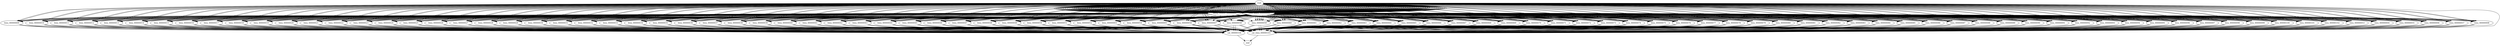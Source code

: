 digraph G {
  fastq_reduce_00000001 [size="5.088"];
  bwa_index_00000002 [size="475.584"];
  bwa_00000003 [size="31.867"];
  bwa_00000004 [size="18.83"];
  bwa_00000005 [size="20.419"];
  bwa_00000006 [size="5.179"];
  bwa_00000007 [size="3.491"];
  bwa_00000008 [size="25.616"];
  bwa_00000009 [size="14.861"];
  bwa_00000010 [size="11.94"];
  bwa_00000011 [size="12.411"];
  bwa_00000012 [size="5.513"];
  bwa_00000013 [size="3.491"];
  bwa_00000014 [size="3.491"];
  bwa_00000015 [size="28.05"];
  bwa_00000016 [size="19.788"];
  bwa_00000017 [size="3.491"];
  bwa_00000018 [size="9.504"];
  bwa_00000019 [size="9.122"];
  bwa_00000020 [size="14.103"];
  bwa_00000021 [size="31.995"];
  bwa_00000022 [size="16.081"];
  bwa_00000023 [size="24.699"];
  bwa_00000024 [size="3.491"];
  bwa_00000025 [size="10.546"];
  bwa_00000026 [size="4.5"];
  bwa_00000027 [size="3.491"];
  bwa_00000028 [size="17.251"];
  bwa_00000029 [size="21.72"];
  bwa_00000030 [size="19.35"];
  bwa_00000031 [size="13.397"];
  bwa_00000032 [size="13.48"];
  bwa_00000033 [size="27.183"];
  bwa_00000034 [size="23.515"];
  bwa_00000035 [size="4.566"];
  bwa_00000036 [size="3.491"];
  bwa_00000037 [size="8.779"];
  bwa_00000038 [size="20.387"];
  bwa_00000039 [size="19.527"];
  bwa_00000040 [size="28.221"];
  bwa_00000041 [size="5.623"];
  bwa_00000042 [size="18.042"];
  bwa_00000043 [size="3.491"];
  bwa_00000044 [size="3.491"];
  bwa_00000045 [size="6.472"];
  bwa_00000046 [size="4.468"];
  bwa_00000047 [size="26.416"];
  bwa_00000048 [size="3.491"];
  bwa_00000049 [size="19.319"];
  bwa_00000050 [size="3.491"];
  bwa_00000051 [size="22.886"];
  bwa_00000052 [size="20.161"];
  bwa_00000053 [size="11.695"];
  bwa_00000054 [size="9.201"];
  bwa_00000055 [size="30.461"];
  bwa_00000056 [size="3.491"];
  bwa_00000057 [size="26.697"];
  bwa_00000058 [size="3.491"];
  bwa_00000059 [size="23.951"];
  bwa_00000060 [size="12.652"];
  bwa_00000061 [size="8.537"];
  bwa_00000062 [size="27.919"];
  bwa_00000063 [size="3.491"];
  bwa_00000064 [size="4.049"];
  bwa_00000065 [size="9.12"];
  bwa_00000066 [size="13.075"];
  bwa_00000067 [size="9.983"];
  bwa_00000068 [size="19.569"];
  bwa_00000069 [size="3.491"];
  bwa_00000070 [size="8.816"];
  bwa_00000071 [size="5.267"];
  bwa_00000072 [size="3.491"];
  bwa_00000073 [size="15.782"];
  bwa_00000074 [size="19.713"];
  bwa_00000075 [size="5.025"];
  bwa_00000076 [size="9.665"];
  bwa_00000077 [size="24.173"];
  bwa_00000078 [size="3.491"];
  bwa_00000079 [size="22.794"];
  bwa_00000080 [size="3.491"];
  bwa_00000081 [size="9.418"];
  bwa_00000082 [size="3.491"];
  bwa_00000083 [size="16.132"];
  bwa_00000084 [size="8.653"];
  bwa_00000085 [size="18.307"];
  bwa_00000086 [size="9.437"];
  bwa_00000087 [size="25.322"];
  bwa_00000088 [size="26.465"];
  bwa_00000089 [size="6.719"];
  bwa_00000090 [size="29.245"];
  bwa_00000091 [size="3.491"];
  bwa_00000092 [size="3.491"];
  bwa_00000093 [size="3.491"];
  bwa_00000094 [size="24.409"];
  bwa_00000095 [size="3.491"];
  bwa_00000096 [size="9.027"];
  bwa_00000097 [size="25.231"];
  bwa_00000098 [size="6.238"];
  bwa_00000099 [size="16.063"];
  bwa_00000100 [size="3.491"];
  bwa_00000101 [size="18.023"];
  bwa_00000102 [size="9.135"];
  cat_bwa_00000103 [size="51.946"];
  cat_00000104 [size="0.024"];
  fastq_reduce_00000001 -> bwa_00000003 [size="248"]
  fastq_reduce_00000001 -> bwa_00000004 [size="248"]
  fastq_reduce_00000001 -> bwa_00000005 [size="248"]
  fastq_reduce_00000001 -> bwa_00000006 [size="248"]
  fastq_reduce_00000001 -> bwa_00000007 [size="248"]
  fastq_reduce_00000001 -> bwa_00000008 [size="248"]
  fastq_reduce_00000001 -> bwa_00000009 [size="248"]
  fastq_reduce_00000001 -> bwa_00000010 [size="248"]
  fastq_reduce_00000001 -> bwa_00000011 [size="248"]
  fastq_reduce_00000001 -> bwa_00000012 [size="248"]
  fastq_reduce_00000001 -> bwa_00000013 [size="248"]
  fastq_reduce_00000001 -> bwa_00000014 [size="248"]
  fastq_reduce_00000001 -> bwa_00000015 [size="248"]
  fastq_reduce_00000001 -> bwa_00000016 [size="248"]
  fastq_reduce_00000001 -> bwa_00000017 [size="248"]
  fastq_reduce_00000001 -> bwa_00000018 [size="248"]
  fastq_reduce_00000001 -> bwa_00000019 [size="248"]
  fastq_reduce_00000001 -> bwa_00000020 [size="248"]
  fastq_reduce_00000001 -> bwa_00000021 [size="248"]
  fastq_reduce_00000001 -> bwa_00000022 [size="248"]
  fastq_reduce_00000001 -> bwa_00000023 [size="248"]
  fastq_reduce_00000001 -> bwa_00000024 [size="248"]
  fastq_reduce_00000001 -> bwa_00000025 [size="248"]
  fastq_reduce_00000001 -> bwa_00000026 [size="248"]
  fastq_reduce_00000001 -> bwa_00000027 [size="248"]
  fastq_reduce_00000001 -> bwa_00000028 [size="248"]
  fastq_reduce_00000001 -> bwa_00000029 [size="248"]
  fastq_reduce_00000001 -> bwa_00000030 [size="248"]
  fastq_reduce_00000001 -> bwa_00000031 [size="248"]
  fastq_reduce_00000001 -> bwa_00000032 [size="248"]
  fastq_reduce_00000001 -> bwa_00000033 [size="248"]
  fastq_reduce_00000001 -> bwa_00000034 [size="248"]
  fastq_reduce_00000001 -> bwa_00000035 [size="248"]
  fastq_reduce_00000001 -> bwa_00000036 [size="248"]
  fastq_reduce_00000001 -> bwa_00000037 [size="248"]
  fastq_reduce_00000001 -> bwa_00000038 [size="248"]
  fastq_reduce_00000001 -> bwa_00000039 [size="248"]
  fastq_reduce_00000001 -> bwa_00000040 [size="248"]
  fastq_reduce_00000001 -> bwa_00000041 [size="248"]
  fastq_reduce_00000001 -> bwa_00000042 [size="248"]
  fastq_reduce_00000001 -> bwa_00000043 [size="248"]
  fastq_reduce_00000001 -> bwa_00000044 [size="248"]
  fastq_reduce_00000001 -> bwa_00000045 [size="248"]
  fastq_reduce_00000001 -> bwa_00000046 [size="248"]
  fastq_reduce_00000001 -> bwa_00000047 [size="248"]
  fastq_reduce_00000001 -> bwa_00000048 [size="248"]
  fastq_reduce_00000001 -> bwa_00000049 [size="248"]
  fastq_reduce_00000001 -> bwa_00000050 [size="248"]
  fastq_reduce_00000001 -> bwa_00000051 [size="248"]
  fastq_reduce_00000001 -> bwa_00000052 [size="248"]
  fastq_reduce_00000001 -> bwa_00000053 [size="248"]
  fastq_reduce_00000001 -> bwa_00000054 [size="248"]
  fastq_reduce_00000001 -> bwa_00000055 [size="248"]
  fastq_reduce_00000001 -> bwa_00000056 [size="248"]
  fastq_reduce_00000001 -> bwa_00000057 [size="248"]
  fastq_reduce_00000001 -> bwa_00000058 [size="248"]
  fastq_reduce_00000001 -> bwa_00000059 [size="248"]
  fastq_reduce_00000001 -> bwa_00000060 [size="248"]
  fastq_reduce_00000001 -> bwa_00000061 [size="248"]
  fastq_reduce_00000001 -> bwa_00000062 [size="248"]
  fastq_reduce_00000001 -> bwa_00000063 [size="248"]
  fastq_reduce_00000001 -> bwa_00000064 [size="248"]
  fastq_reduce_00000001 -> bwa_00000065 [size="248"]
  fastq_reduce_00000001 -> bwa_00000066 [size="248"]
  fastq_reduce_00000001 -> bwa_00000067 [size="248"]
  fastq_reduce_00000001 -> bwa_00000068 [size="248"]
  fastq_reduce_00000001 -> bwa_00000069 [size="248"]
  fastq_reduce_00000001 -> bwa_00000070 [size="248"]
  fastq_reduce_00000001 -> bwa_00000071 [size="248"]
  fastq_reduce_00000001 -> bwa_00000072 [size="248"]
  fastq_reduce_00000001 -> bwa_00000073 [size="248"]
  fastq_reduce_00000001 -> bwa_00000074 [size="248"]
  fastq_reduce_00000001 -> bwa_00000075 [size="248"]
  fastq_reduce_00000001 -> bwa_00000076 [size="248"]
  fastq_reduce_00000001 -> bwa_00000077 [size="248"]
  fastq_reduce_00000001 -> bwa_00000078 [size="248"]
  fastq_reduce_00000001 -> bwa_00000079 [size="248"]
  fastq_reduce_00000001 -> bwa_00000080 [size="248"]
  fastq_reduce_00000001 -> bwa_00000081 [size="248"]
  fastq_reduce_00000001 -> bwa_00000082 [size="248"]
  fastq_reduce_00000001 -> bwa_00000083 [size="248"]
  fastq_reduce_00000001 -> bwa_00000084 [size="248"]
  fastq_reduce_00000001 -> bwa_00000085 [size="248"]
  fastq_reduce_00000001 -> bwa_00000086 [size="248"]
  fastq_reduce_00000001 -> bwa_00000087 [size="248"]
  fastq_reduce_00000001 -> bwa_00000088 [size="248"]
  fastq_reduce_00000001 -> bwa_00000089 [size="248"]
  fastq_reduce_00000001 -> bwa_00000090 [size="248"]
  fastq_reduce_00000001 -> bwa_00000091 [size="248"]
  fastq_reduce_00000001 -> bwa_00000092 [size="248"]
  fastq_reduce_00000001 -> bwa_00000093 [size="248"]
  fastq_reduce_00000001 -> bwa_00000094 [size="248"]
  fastq_reduce_00000001 -> bwa_00000095 [size="248"]
  fastq_reduce_00000001 -> bwa_00000096 [size="248"]
  fastq_reduce_00000001 -> bwa_00000097 [size="248"]
  fastq_reduce_00000001 -> bwa_00000098 [size="248"]
  fastq_reduce_00000001 -> bwa_00000099 [size="248"]
  fastq_reduce_00000001 -> bwa_00000100 [size="248"]
  fastq_reduce_00000001 -> bwa_00000101 [size="248"]
  fastq_reduce_00000001 -> bwa_00000102 [size="248"]
  root -> fastq_reduce_00000001 [size="2"]
  root -> fastq_reduce_00000001 [size="121752"]
  root -> fastq_reduce_00000001 [size="2"]
  root -> fastq_reduce_00000001 [size="2"]
  root -> fastq_reduce_00000001 [size="2"]
  root -> fastq_reduce_00000001 [size="2"]
  root -> fastq_reduce_00000001 [size="2"]
  root -> fastq_reduce_00000001 [size="2"]
  root -> fastq_reduce_00000001 [size="2"]
  root -> fastq_reduce_00000001 [size="2"]
  root -> fastq_reduce_00000001 [size="2"]
  root -> fastq_reduce_00000001 [size="2"]
  root -> fastq_reduce_00000001 [size="2"]
  root -> fastq_reduce_00000001 [size="2"]
  root -> fastq_reduce_00000001 [size="2"]
  root -> fastq_reduce_00000001 [size="2"]
  root -> fastq_reduce_00000001 [size="2"]
  root -> fastq_reduce_00000001 [size="2"]
  root -> fastq_reduce_00000001 [size="2"]
  root -> fastq_reduce_00000001 [size="2"]
  root -> fastq_reduce_00000001 [size="2"]
  root -> fastq_reduce_00000001 [size="2"]
  root -> fastq_reduce_00000001 [size="2"]
  root -> fastq_reduce_00000001 [size="2"]
  root -> fastq_reduce_00000001 [size="2"]
  root -> fastq_reduce_00000001 [size="2"]
  root -> fastq_reduce_00000001 [size="2"]
  root -> fastq_reduce_00000001 [size="2"]
  root -> fastq_reduce_00000001 [size="2"]
  root -> fastq_reduce_00000001 [size="2"]
  root -> fastq_reduce_00000001 [size="2"]
  root -> fastq_reduce_00000001 [size="2"]
  root -> fastq_reduce_00000001 [size="2"]
  root -> fastq_reduce_00000001 [size="2"]
  root -> fastq_reduce_00000001 [size="2"]
  root -> fastq_reduce_00000001 [size="2"]
  root -> fastq_reduce_00000001 [size="2"]
  root -> fastq_reduce_00000001 [size="2"]
  root -> fastq_reduce_00000001 [size="2"]
  root -> fastq_reduce_00000001 [size="2"]
  root -> fastq_reduce_00000001 [size="2"]
  root -> fastq_reduce_00000001 [size="2"]
  root -> fastq_reduce_00000001 [size="2"]
  root -> fastq_reduce_00000001 [size="2"]
  root -> fastq_reduce_00000001 [size="2"]
  root -> fastq_reduce_00000001 [size="2"]
  root -> fastq_reduce_00000001 [size="2"]
  root -> fastq_reduce_00000001 [size="2"]
  root -> fastq_reduce_00000001 [size="2"]
  root -> fastq_reduce_00000001 [size="2"]
  root -> fastq_reduce_00000001 [size="2"]
  root -> fastq_reduce_00000001 [size="2"]
  root -> fastq_reduce_00000001 [size="2"]
  root -> fastq_reduce_00000001 [size="2"]
  root -> fastq_reduce_00000001 [size="2"]
  root -> fastq_reduce_00000001 [size="2"]
  root -> fastq_reduce_00000001 [size="2"]
  root -> fastq_reduce_00000001 [size="2"]
  root -> fastq_reduce_00000001 [size="2"]
  root -> fastq_reduce_00000001 [size="2"]
  root -> fastq_reduce_00000001 [size="2"]
  root -> fastq_reduce_00000001 [size="2"]
  root -> fastq_reduce_00000001 [size="2"]
  root -> fastq_reduce_00000001 [size="2"]
  root -> fastq_reduce_00000001 [size="2"]
  root -> fastq_reduce_00000001 [size="2"]
  root -> fastq_reduce_00000001 [size="2"]
  root -> fastq_reduce_00000001 [size="2"]
  root -> fastq_reduce_00000001 [size="2"]
  root -> fastq_reduce_00000001 [size="2"]
  root -> fastq_reduce_00000001 [size="2"]
  root -> fastq_reduce_00000001 [size="2"]
  root -> fastq_reduce_00000001 [size="2"]
  root -> fastq_reduce_00000001 [size="2"]
  root -> fastq_reduce_00000001 [size="2"]
  root -> fastq_reduce_00000001 [size="2"]
  root -> fastq_reduce_00000001 [size="2"]
  root -> fastq_reduce_00000001 [size="2"]
  root -> fastq_reduce_00000001 [size="2"]
  root -> fastq_reduce_00000001 [size="2"]
  root -> fastq_reduce_00000001 [size="2"]
  root -> fastq_reduce_00000001 [size="2"]
  root -> fastq_reduce_00000001 [size="2"]
  root -> fastq_reduce_00000001 [size="2"]
  root -> fastq_reduce_00000001 [size="2"]
  root -> fastq_reduce_00000001 [size="2"]
  root -> fastq_reduce_00000001 [size="2"]
  root -> fastq_reduce_00000001 [size="2"]
  root -> fastq_reduce_00000001 [size="2"]
  root -> fastq_reduce_00000001 [size="2"]
  root -> fastq_reduce_00000001 [size="2"]
  root -> fastq_reduce_00000001 [size="2"]
  root -> fastq_reduce_00000001 [size="2"]
  root -> fastq_reduce_00000001 [size="2"]
  root -> fastq_reduce_00000001 [size="2"]
  root -> fastq_reduce_00000001 [size="2"]
  root -> fastq_reduce_00000001 [size="2"]
  root -> fastq_reduce_00000001 [size="2"]
  root -> fastq_reduce_00000001 [size="2"]
  root -> fastq_reduce_00000001 [size="2"]
  root -> fastq_reduce_00000001 [size="2"]
  root -> fastq_reduce_00000001 [size="2"]
  root -> fastq_reduce_00000001 [size="2"]
  root -> fastq_reduce_00000001 [size="2"]
  root -> fastq_reduce_00000001 [size="2"]
  root -> fastq_reduce_00000001 [size="2"]
  root -> fastq_reduce_00000001 [size="2"]
  root -> fastq_reduce_00000001 [size="2"]
  root -> fastq_reduce_00000001 [size="2"]
  root -> fastq_reduce_00000001 [size="2"]
  root -> fastq_reduce_00000001 [size="2"]
  root -> fastq_reduce_00000001 [size="2"]
  root -> fastq_reduce_00000001 [size="2"]
  root -> fastq_reduce_00000001 [size="2"]
  root -> fastq_reduce_00000001 [size="2"]
  root -> fastq_reduce_00000001 [size="2"]
  root -> fastq_reduce_00000001 [size="2"]
  root -> fastq_reduce_00000001 [size="2"]
  root -> fastq_reduce_00000001 [size="2"]
  root -> fastq_reduce_00000001 [size="2"]
  root -> fastq_reduce_00000001 [size="2"]
  root -> fastq_reduce_00000001 [size="2"]
  root -> fastq_reduce_00000001 [size="2"]
  root -> fastq_reduce_00000001 [size="2"]
  root -> fastq_reduce_00000001 [size="2"]
  root -> fastq_reduce_00000001 [size="2"]
  root -> fastq_reduce_00000001 [size="2"]
  root -> fastq_reduce_00000001 [size="2"]
  root -> fastq_reduce_00000001 [size="2"]
  root -> fastq_reduce_00000001 [size="2"]
  root -> fastq_reduce_00000001 [size="2"]
  root -> fastq_reduce_00000001 [size="2"]
  root -> fastq_reduce_00000001 [size="2"]
  root -> fastq_reduce_00000001 [size="2"]
  root -> fastq_reduce_00000001 [size="2"]
  root -> fastq_reduce_00000001 [size="2"]
  root -> fastq_reduce_00000001 [size="2"]
  root -> fastq_reduce_00000001 [size="2"]
  root -> fastq_reduce_00000001 [size="2"]
  root -> fastq_reduce_00000001 [size="2"]
  root -> fastq_reduce_00000001 [size="2"]
  root -> fastq_reduce_00000001 [size="2"]
  root -> fastq_reduce_00000001 [size="2"]
  root -> fastq_reduce_00000001 [size="2"]
  root -> fastq_reduce_00000001 [size="2"]
  root -> fastq_reduce_00000001 [size="2"]
  root -> fastq_reduce_00000001 [size="2"]
  root -> fastq_reduce_00000001 [size="2"]
  root -> fastq_reduce_00000001 [size="2"]
  root -> fastq_reduce_00000001 [size="2"]
  root -> fastq_reduce_00000001 [size="2"]
  root -> fastq_reduce_00000001 [size="2"]
  root -> fastq_reduce_00000001 [size="2"]
  root -> fastq_reduce_00000001 [size="2"]
  root -> fastq_reduce_00000001 [size="2"]
  root -> fastq_reduce_00000001 [size="2"]
  root -> fastq_reduce_00000001 [size="2"]
  root -> fastq_reduce_00000001 [size="2"]
  root -> fastq_reduce_00000001 [size="2"]
  root -> fastq_reduce_00000001 [size="2"]
  root -> fastq_reduce_00000001 [size="2"]
  root -> fastq_reduce_00000001 [size="2"]
  root -> fastq_reduce_00000001 [size="2"]
  root -> fastq_reduce_00000001 [size="2"]
  root -> fastq_reduce_00000001 [size="2"]
  root -> fastq_reduce_00000001 [size="2"]
  root -> fastq_reduce_00000001 [size="2"]
  root -> fastq_reduce_00000001 [size="2"]
  root -> fastq_reduce_00000001 [size="2"]
  root -> fastq_reduce_00000001 [size="2"]
  root -> fastq_reduce_00000001 [size="2"]
  root -> fastq_reduce_00000001 [size="2"]
  root -> fastq_reduce_00000001 [size="2"]
  root -> fastq_reduce_00000001 [size="2"]
  root -> fastq_reduce_00000001 [size="2"]
  root -> fastq_reduce_00000001 [size="2"]
  root -> fastq_reduce_00000001 [size="2"]
  root -> fastq_reduce_00000001 [size="2"]
  root -> fastq_reduce_00000001 [size="2"]
  root -> fastq_reduce_00000001 [size="2"]
  root -> fastq_reduce_00000001 [size="2"]
  root -> fastq_reduce_00000001 [size="2"]
  root -> fastq_reduce_00000001 [size="2"]
  root -> fastq_reduce_00000001 [size="2"]
  root -> fastq_reduce_00000001 [size="2"]
  root -> fastq_reduce_00000001 [size="2"]
  root -> fastq_reduce_00000001 [size="2"]
  root -> fastq_reduce_00000001 [size="2"]
  root -> fastq_reduce_00000001 [size="2"]
  root -> fastq_reduce_00000001 [size="2"]
  root -> fastq_reduce_00000001 [size="2"]
  root -> fastq_reduce_00000001 [size="2"]
  root -> fastq_reduce_00000001 [size="2"]
  root -> fastq_reduce_00000001 [size="2"]
  root -> fastq_reduce_00000001 [size="2"]
  root -> fastq_reduce_00000001 [size="2"]
  root -> fastq_reduce_00000001 [size="2"]
  root -> fastq_reduce_00000001 [size="2"]
  root -> fastq_reduce_00000001 [size="2"]
  root -> fastq_reduce_00000001 [size="2"]
  root -> fastq_reduce_00000001 [size="2"]
  bwa_index_00000002 -> bwa_00000003 [size="206477"]
  bwa_index_00000002 -> bwa_00000004 [size="206477"]
  bwa_index_00000002 -> bwa_00000005 [size="206477"]
  bwa_index_00000002 -> bwa_00000006 [size="206477"]
  bwa_index_00000002 -> bwa_00000007 [size="206477"]
  bwa_index_00000002 -> bwa_00000008 [size="206477"]
  bwa_index_00000002 -> bwa_00000009 [size="206477"]
  bwa_index_00000002 -> bwa_00000010 [size="206477"]
  bwa_index_00000002 -> bwa_00000011 [size="206477"]
  bwa_index_00000002 -> bwa_00000012 [size="206477"]
  bwa_index_00000002 -> bwa_00000013 [size="206477"]
  bwa_index_00000002 -> bwa_00000014 [size="206477"]
  bwa_index_00000002 -> bwa_00000015 [size="206477"]
  bwa_index_00000002 -> bwa_00000016 [size="206477"]
  bwa_index_00000002 -> bwa_00000017 [size="206477"]
  bwa_index_00000002 -> bwa_00000018 [size="206477"]
  bwa_index_00000002 -> bwa_00000019 [size="206477"]
  bwa_index_00000002 -> bwa_00000020 [size="206477"]
  bwa_index_00000002 -> bwa_00000021 [size="206477"]
  bwa_index_00000002 -> bwa_00000022 [size="206477"]
  bwa_index_00000002 -> bwa_00000023 [size="206477"]
  bwa_index_00000002 -> bwa_00000024 [size="206477"]
  bwa_index_00000002 -> bwa_00000025 [size="206477"]
  bwa_index_00000002 -> bwa_00000026 [size="206477"]
  bwa_index_00000002 -> bwa_00000027 [size="206477"]
  bwa_index_00000002 -> bwa_00000028 [size="206477"]
  bwa_index_00000002 -> bwa_00000029 [size="206477"]
  bwa_index_00000002 -> bwa_00000030 [size="206477"]
  bwa_index_00000002 -> bwa_00000031 [size="206477"]
  bwa_index_00000002 -> bwa_00000032 [size="206477"]
  bwa_index_00000002 -> bwa_00000033 [size="206477"]
  bwa_index_00000002 -> bwa_00000034 [size="206477"]
  bwa_index_00000002 -> bwa_00000035 [size="206477"]
  bwa_index_00000002 -> bwa_00000036 [size="206477"]
  bwa_index_00000002 -> bwa_00000037 [size="206477"]
  bwa_index_00000002 -> bwa_00000038 [size="206477"]
  bwa_index_00000002 -> bwa_00000039 [size="206477"]
  bwa_index_00000002 -> bwa_00000040 [size="206477"]
  bwa_index_00000002 -> bwa_00000041 [size="206477"]
  bwa_index_00000002 -> bwa_00000042 [size="206477"]
  bwa_index_00000002 -> bwa_00000043 [size="206477"]
  bwa_index_00000002 -> bwa_00000044 [size="206477"]
  bwa_index_00000002 -> bwa_00000045 [size="206477"]
  bwa_index_00000002 -> bwa_00000046 [size="206477"]
  bwa_index_00000002 -> bwa_00000047 [size="206477"]
  bwa_index_00000002 -> bwa_00000048 [size="206477"]
  bwa_index_00000002 -> bwa_00000049 [size="206477"]
  bwa_index_00000002 -> bwa_00000050 [size="206477"]
  bwa_index_00000002 -> bwa_00000051 [size="206477"]
  bwa_index_00000002 -> bwa_00000052 [size="206477"]
  bwa_index_00000002 -> bwa_00000053 [size="206477"]
  bwa_index_00000002 -> bwa_00000054 [size="206477"]
  bwa_index_00000002 -> bwa_00000055 [size="206477"]
  bwa_index_00000002 -> bwa_00000056 [size="206477"]
  bwa_index_00000002 -> bwa_00000057 [size="206477"]
  bwa_index_00000002 -> bwa_00000058 [size="206477"]
  bwa_index_00000002 -> bwa_00000059 [size="206477"]
  bwa_index_00000002 -> bwa_00000060 [size="206477"]
  bwa_index_00000002 -> bwa_00000061 [size="206477"]
  bwa_index_00000002 -> bwa_00000062 [size="206477"]
  bwa_index_00000002 -> bwa_00000063 [size="206477"]
  bwa_index_00000002 -> bwa_00000064 [size="206477"]
  bwa_index_00000002 -> bwa_00000065 [size="206477"]
  bwa_index_00000002 -> bwa_00000066 [size="206477"]
  bwa_index_00000002 -> bwa_00000067 [size="206477"]
  bwa_index_00000002 -> bwa_00000068 [size="206477"]
  bwa_index_00000002 -> bwa_00000069 [size="206477"]
  bwa_index_00000002 -> bwa_00000070 [size="206477"]
  bwa_index_00000002 -> bwa_00000071 [size="206477"]
  bwa_index_00000002 -> bwa_00000072 [size="206477"]
  bwa_index_00000002 -> bwa_00000073 [size="206477"]
  bwa_index_00000002 -> bwa_00000074 [size="206477"]
  bwa_index_00000002 -> bwa_00000075 [size="206477"]
  bwa_index_00000002 -> bwa_00000076 [size="206477"]
  bwa_index_00000002 -> bwa_00000077 [size="206477"]
  bwa_index_00000002 -> bwa_00000078 [size="206477"]
  bwa_index_00000002 -> bwa_00000079 [size="206477"]
  bwa_index_00000002 -> bwa_00000080 [size="206477"]
  bwa_index_00000002 -> bwa_00000081 [size="206477"]
  bwa_index_00000002 -> bwa_00000082 [size="206477"]
  bwa_index_00000002 -> bwa_00000083 [size="206477"]
  bwa_index_00000002 -> bwa_00000084 [size="206477"]
  bwa_index_00000002 -> bwa_00000085 [size="206477"]
  bwa_index_00000002 -> bwa_00000086 [size="206477"]
  bwa_index_00000002 -> bwa_00000087 [size="206477"]
  bwa_index_00000002 -> bwa_00000088 [size="206477"]
  bwa_index_00000002 -> bwa_00000089 [size="206477"]
  bwa_index_00000002 -> bwa_00000090 [size="206477"]
  bwa_index_00000002 -> bwa_00000091 [size="206477"]
  bwa_index_00000002 -> bwa_00000092 [size="206477"]
  bwa_index_00000002 -> bwa_00000093 [size="206477"]
  bwa_index_00000002 -> bwa_00000094 [size="206477"]
  bwa_index_00000002 -> bwa_00000095 [size="206477"]
  bwa_index_00000002 -> bwa_00000096 [size="206477"]
  bwa_index_00000002 -> bwa_00000097 [size="206477"]
  bwa_index_00000002 -> bwa_00000098 [size="206477"]
  bwa_index_00000002 -> bwa_00000099 [size="206477"]
  bwa_index_00000002 -> bwa_00000100 [size="206477"]
  bwa_index_00000002 -> bwa_00000101 [size="206477"]
  bwa_index_00000002 -> bwa_00000102 [size="206477"]
  bwa_index_00000002 -> bwa_00000003 [size="25000"]
  bwa_index_00000002 -> bwa_00000004 [size="25000"]
  bwa_index_00000002 -> bwa_00000005 [size="25000"]
  bwa_index_00000002 -> bwa_00000006 [size="25000"]
  bwa_index_00000002 -> bwa_00000007 [size="25000"]
  bwa_index_00000002 -> bwa_00000008 [size="25000"]
  bwa_index_00000002 -> bwa_00000009 [size="25000"]
  bwa_index_00000002 -> bwa_00000010 [size="25000"]
  bwa_index_00000002 -> bwa_00000011 [size="25000"]
  bwa_index_00000002 -> bwa_00000012 [size="25000"]
  bwa_index_00000002 -> bwa_00000013 [size="25000"]
  bwa_index_00000002 -> bwa_00000014 [size="25000"]
  bwa_index_00000002 -> bwa_00000015 [size="25000"]
  bwa_index_00000002 -> bwa_00000016 [size="25000"]
  bwa_index_00000002 -> bwa_00000017 [size="25000"]
  bwa_index_00000002 -> bwa_00000018 [size="25000"]
  bwa_index_00000002 -> bwa_00000019 [size="25000"]
  bwa_index_00000002 -> bwa_00000020 [size="25000"]
  bwa_index_00000002 -> bwa_00000021 [size="25000"]
  bwa_index_00000002 -> bwa_00000022 [size="25000"]
  bwa_index_00000002 -> bwa_00000023 [size="25000"]
  bwa_index_00000002 -> bwa_00000024 [size="25000"]
  bwa_index_00000002 -> bwa_00000025 [size="25000"]
  bwa_index_00000002 -> bwa_00000026 [size="25000"]
  bwa_index_00000002 -> bwa_00000027 [size="25000"]
  bwa_index_00000002 -> bwa_00000028 [size="25000"]
  bwa_index_00000002 -> bwa_00000029 [size="25000"]
  bwa_index_00000002 -> bwa_00000030 [size="25000"]
  bwa_index_00000002 -> bwa_00000031 [size="25000"]
  bwa_index_00000002 -> bwa_00000032 [size="25000"]
  bwa_index_00000002 -> bwa_00000033 [size="25000"]
  bwa_index_00000002 -> bwa_00000034 [size="25000"]
  bwa_index_00000002 -> bwa_00000035 [size="25000"]
  bwa_index_00000002 -> bwa_00000036 [size="25000"]
  bwa_index_00000002 -> bwa_00000037 [size="25000"]
  bwa_index_00000002 -> bwa_00000038 [size="25000"]
  bwa_index_00000002 -> bwa_00000039 [size="25000"]
  bwa_index_00000002 -> bwa_00000040 [size="25000"]
  bwa_index_00000002 -> bwa_00000041 [size="25000"]
  bwa_index_00000002 -> bwa_00000042 [size="25000"]
  bwa_index_00000002 -> bwa_00000043 [size="25000"]
  bwa_index_00000002 -> bwa_00000044 [size="25000"]
  bwa_index_00000002 -> bwa_00000045 [size="25000"]
  bwa_index_00000002 -> bwa_00000046 [size="25000"]
  bwa_index_00000002 -> bwa_00000047 [size="25000"]
  bwa_index_00000002 -> bwa_00000048 [size="25000"]
  bwa_index_00000002 -> bwa_00000049 [size="25000"]
  bwa_index_00000002 -> bwa_00000050 [size="25000"]
  bwa_index_00000002 -> bwa_00000051 [size="25000"]
  bwa_index_00000002 -> bwa_00000052 [size="25000"]
  bwa_index_00000002 -> bwa_00000053 [size="25000"]
  bwa_index_00000002 -> bwa_00000054 [size="25000"]
  bwa_index_00000002 -> bwa_00000055 [size="25000"]
  bwa_index_00000002 -> bwa_00000056 [size="25000"]
  bwa_index_00000002 -> bwa_00000057 [size="25000"]
  bwa_index_00000002 -> bwa_00000058 [size="25000"]
  bwa_index_00000002 -> bwa_00000059 [size="25000"]
  bwa_index_00000002 -> bwa_00000060 [size="25000"]
  bwa_index_00000002 -> bwa_00000061 [size="25000"]
  bwa_index_00000002 -> bwa_00000062 [size="25000"]
  bwa_index_00000002 -> bwa_00000063 [size="25000"]
  bwa_index_00000002 -> bwa_00000064 [size="25000"]
  bwa_index_00000002 -> bwa_00000065 [size="25000"]
  bwa_index_00000002 -> bwa_00000066 [size="25000"]
  bwa_index_00000002 -> bwa_00000067 [size="25000"]
  bwa_index_00000002 -> bwa_00000068 [size="25000"]
  bwa_index_00000002 -> bwa_00000069 [size="25000"]
  bwa_index_00000002 -> bwa_00000070 [size="25000"]
  bwa_index_00000002 -> bwa_00000071 [size="25000"]
  bwa_index_00000002 -> bwa_00000072 [size="25000"]
  bwa_index_00000002 -> bwa_00000073 [size="25000"]
  bwa_index_00000002 -> bwa_00000074 [size="25000"]
  bwa_index_00000002 -> bwa_00000075 [size="25000"]
  bwa_index_00000002 -> bwa_00000076 [size="25000"]
  bwa_index_00000002 -> bwa_00000077 [size="25000"]
  bwa_index_00000002 -> bwa_00000078 [size="25000"]
  bwa_index_00000002 -> bwa_00000079 [size="25000"]
  bwa_index_00000002 -> bwa_00000080 [size="25000"]
  bwa_index_00000002 -> bwa_00000081 [size="25000"]
  bwa_index_00000002 -> bwa_00000082 [size="25000"]
  bwa_index_00000002 -> bwa_00000083 [size="25000"]
  bwa_index_00000002 -> bwa_00000084 [size="25000"]
  bwa_index_00000002 -> bwa_00000085 [size="25000"]
  bwa_index_00000002 -> bwa_00000086 [size="25000"]
  bwa_index_00000002 -> bwa_00000087 [size="25000"]
  bwa_index_00000002 -> bwa_00000088 [size="25000"]
  bwa_index_00000002 -> bwa_00000089 [size="25000"]
  bwa_index_00000002 -> bwa_00000090 [size="25000"]
  bwa_index_00000002 -> bwa_00000091 [size="25000"]
  bwa_index_00000002 -> bwa_00000092 [size="25000"]
  bwa_index_00000002 -> bwa_00000093 [size="25000"]
  bwa_index_00000002 -> bwa_00000094 [size="25000"]
  bwa_index_00000002 -> bwa_00000095 [size="25000"]
  bwa_index_00000002 -> bwa_00000096 [size="25000"]
  bwa_index_00000002 -> bwa_00000097 [size="25000"]
  bwa_index_00000002 -> bwa_00000098 [size="25000"]
  bwa_index_00000002 -> bwa_00000099 [size="25000"]
  bwa_index_00000002 -> bwa_00000100 [size="25000"]
  bwa_index_00000002 -> bwa_00000101 [size="25000"]
  bwa_index_00000002 -> bwa_00000102 [size="25000"]
  bwa_index_00000002 -> bwa_00000003 [size="1"]
  bwa_index_00000002 -> bwa_00000004 [size="1"]
  bwa_index_00000002 -> bwa_00000005 [size="1"]
  bwa_index_00000002 -> bwa_00000006 [size="1"]
  bwa_index_00000002 -> bwa_00000007 [size="1"]
  bwa_index_00000002 -> bwa_00000008 [size="1"]
  bwa_index_00000002 -> bwa_00000009 [size="1"]
  bwa_index_00000002 -> bwa_00000010 [size="1"]
  bwa_index_00000002 -> bwa_00000011 [size="1"]
  bwa_index_00000002 -> bwa_00000012 [size="1"]
  bwa_index_00000002 -> bwa_00000013 [size="1"]
  bwa_index_00000002 -> bwa_00000014 [size="1"]
  bwa_index_00000002 -> bwa_00000015 [size="1"]
  bwa_index_00000002 -> bwa_00000016 [size="1"]
  bwa_index_00000002 -> bwa_00000017 [size="1"]
  bwa_index_00000002 -> bwa_00000018 [size="1"]
  bwa_index_00000002 -> bwa_00000019 [size="1"]
  bwa_index_00000002 -> bwa_00000020 [size="1"]
  bwa_index_00000002 -> bwa_00000021 [size="1"]
  bwa_index_00000002 -> bwa_00000022 [size="1"]
  bwa_index_00000002 -> bwa_00000023 [size="1"]
  bwa_index_00000002 -> bwa_00000024 [size="1"]
  bwa_index_00000002 -> bwa_00000025 [size="1"]
  bwa_index_00000002 -> bwa_00000026 [size="1"]
  bwa_index_00000002 -> bwa_00000027 [size="1"]
  bwa_index_00000002 -> bwa_00000028 [size="1"]
  bwa_index_00000002 -> bwa_00000029 [size="1"]
  bwa_index_00000002 -> bwa_00000030 [size="1"]
  bwa_index_00000002 -> bwa_00000031 [size="1"]
  bwa_index_00000002 -> bwa_00000032 [size="1"]
  bwa_index_00000002 -> bwa_00000033 [size="1"]
  bwa_index_00000002 -> bwa_00000034 [size="1"]
  bwa_index_00000002 -> bwa_00000035 [size="1"]
  bwa_index_00000002 -> bwa_00000036 [size="1"]
  bwa_index_00000002 -> bwa_00000037 [size="1"]
  bwa_index_00000002 -> bwa_00000038 [size="1"]
  bwa_index_00000002 -> bwa_00000039 [size="1"]
  bwa_index_00000002 -> bwa_00000040 [size="1"]
  bwa_index_00000002 -> bwa_00000041 [size="1"]
  bwa_index_00000002 -> bwa_00000042 [size="1"]
  bwa_index_00000002 -> bwa_00000043 [size="1"]
  bwa_index_00000002 -> bwa_00000044 [size="1"]
  bwa_index_00000002 -> bwa_00000045 [size="1"]
  bwa_index_00000002 -> bwa_00000046 [size="1"]
  bwa_index_00000002 -> bwa_00000047 [size="1"]
  bwa_index_00000002 -> bwa_00000048 [size="1"]
  bwa_index_00000002 -> bwa_00000049 [size="1"]
  bwa_index_00000002 -> bwa_00000050 [size="1"]
  bwa_index_00000002 -> bwa_00000051 [size="1"]
  bwa_index_00000002 -> bwa_00000052 [size="1"]
  bwa_index_00000002 -> bwa_00000053 [size="1"]
  bwa_index_00000002 -> bwa_00000054 [size="1"]
  bwa_index_00000002 -> bwa_00000055 [size="1"]
  bwa_index_00000002 -> bwa_00000056 [size="1"]
  bwa_index_00000002 -> bwa_00000057 [size="1"]
  bwa_index_00000002 -> bwa_00000058 [size="1"]
  bwa_index_00000002 -> bwa_00000059 [size="1"]
  bwa_index_00000002 -> bwa_00000060 [size="1"]
  bwa_index_00000002 -> bwa_00000061 [size="1"]
  bwa_index_00000002 -> bwa_00000062 [size="1"]
  bwa_index_00000002 -> bwa_00000063 [size="1"]
  bwa_index_00000002 -> bwa_00000064 [size="1"]
  bwa_index_00000002 -> bwa_00000065 [size="1"]
  bwa_index_00000002 -> bwa_00000066 [size="1"]
  bwa_index_00000002 -> bwa_00000067 [size="1"]
  bwa_index_00000002 -> bwa_00000068 [size="1"]
  bwa_index_00000002 -> bwa_00000069 [size="1"]
  bwa_index_00000002 -> bwa_00000070 [size="1"]
  bwa_index_00000002 -> bwa_00000071 [size="1"]
  bwa_index_00000002 -> bwa_00000072 [size="1"]
  bwa_index_00000002 -> bwa_00000073 [size="1"]
  bwa_index_00000002 -> bwa_00000074 [size="1"]
  bwa_index_00000002 -> bwa_00000075 [size="1"]
  bwa_index_00000002 -> bwa_00000076 [size="1"]
  bwa_index_00000002 -> bwa_00000077 [size="1"]
  bwa_index_00000002 -> bwa_00000078 [size="1"]
  bwa_index_00000002 -> bwa_00000079 [size="1"]
  bwa_index_00000002 -> bwa_00000080 [size="1"]
  bwa_index_00000002 -> bwa_00000081 [size="1"]
  bwa_index_00000002 -> bwa_00000082 [size="1"]
  bwa_index_00000002 -> bwa_00000083 [size="1"]
  bwa_index_00000002 -> bwa_00000084 [size="1"]
  bwa_index_00000002 -> bwa_00000085 [size="1"]
  bwa_index_00000002 -> bwa_00000086 [size="1"]
  bwa_index_00000002 -> bwa_00000087 [size="1"]
  bwa_index_00000002 -> bwa_00000088 [size="1"]
  bwa_index_00000002 -> bwa_00000089 [size="1"]
  bwa_index_00000002 -> bwa_00000090 [size="1"]
  bwa_index_00000002 -> bwa_00000091 [size="1"]
  bwa_index_00000002 -> bwa_00000092 [size="1"]
  bwa_index_00000002 -> bwa_00000093 [size="1"]
  bwa_index_00000002 -> bwa_00000094 [size="1"]
  bwa_index_00000002 -> bwa_00000095 [size="1"]
  bwa_index_00000002 -> bwa_00000096 [size="1"]
  bwa_index_00000002 -> bwa_00000097 [size="1"]
  bwa_index_00000002 -> bwa_00000098 [size="1"]
  bwa_index_00000002 -> bwa_00000099 [size="1"]
  bwa_index_00000002 -> bwa_00000100 [size="1"]
  bwa_index_00000002 -> bwa_00000101 [size="1"]
  bwa_index_00000002 -> bwa_00000102 [size="1"]
  bwa_index_00000002 -> bwa_00000003 [size="50039"]
  bwa_index_00000002 -> bwa_00000004 [size="50039"]
  bwa_index_00000002 -> bwa_00000005 [size="50039"]
  bwa_index_00000002 -> bwa_00000006 [size="50039"]
  bwa_index_00000002 -> bwa_00000007 [size="50039"]
  bwa_index_00000002 -> bwa_00000008 [size="50039"]
  bwa_index_00000002 -> bwa_00000009 [size="50039"]
  bwa_index_00000002 -> bwa_00000010 [size="50039"]
  bwa_index_00000002 -> bwa_00000011 [size="50039"]
  bwa_index_00000002 -> bwa_00000012 [size="50039"]
  bwa_index_00000002 -> bwa_00000013 [size="50039"]
  bwa_index_00000002 -> bwa_00000014 [size="50039"]
  bwa_index_00000002 -> bwa_00000015 [size="50039"]
  bwa_index_00000002 -> bwa_00000016 [size="50039"]
  bwa_index_00000002 -> bwa_00000017 [size="50039"]
  bwa_index_00000002 -> bwa_00000018 [size="50039"]
  bwa_index_00000002 -> bwa_00000019 [size="50039"]
  bwa_index_00000002 -> bwa_00000020 [size="50039"]
  bwa_index_00000002 -> bwa_00000021 [size="50039"]
  bwa_index_00000002 -> bwa_00000022 [size="50039"]
  bwa_index_00000002 -> bwa_00000023 [size="50039"]
  bwa_index_00000002 -> bwa_00000024 [size="50039"]
  bwa_index_00000002 -> bwa_00000025 [size="50039"]
  bwa_index_00000002 -> bwa_00000026 [size="50039"]
  bwa_index_00000002 -> bwa_00000027 [size="50039"]
  bwa_index_00000002 -> bwa_00000028 [size="50039"]
  bwa_index_00000002 -> bwa_00000029 [size="50039"]
  bwa_index_00000002 -> bwa_00000030 [size="50039"]
  bwa_index_00000002 -> bwa_00000031 [size="50039"]
  bwa_index_00000002 -> bwa_00000032 [size="50039"]
  bwa_index_00000002 -> bwa_00000033 [size="50039"]
  bwa_index_00000002 -> bwa_00000034 [size="50039"]
  bwa_index_00000002 -> bwa_00000035 [size="50039"]
  bwa_index_00000002 -> bwa_00000036 [size="50039"]
  bwa_index_00000002 -> bwa_00000037 [size="50039"]
  bwa_index_00000002 -> bwa_00000038 [size="50039"]
  bwa_index_00000002 -> bwa_00000039 [size="50039"]
  bwa_index_00000002 -> bwa_00000040 [size="50039"]
  bwa_index_00000002 -> bwa_00000041 [size="50039"]
  bwa_index_00000002 -> bwa_00000042 [size="50039"]
  bwa_index_00000002 -> bwa_00000043 [size="50039"]
  bwa_index_00000002 -> bwa_00000044 [size="50039"]
  bwa_index_00000002 -> bwa_00000045 [size="50039"]
  bwa_index_00000002 -> bwa_00000046 [size="50039"]
  bwa_index_00000002 -> bwa_00000047 [size="50039"]
  bwa_index_00000002 -> bwa_00000048 [size="50039"]
  bwa_index_00000002 -> bwa_00000049 [size="50039"]
  bwa_index_00000002 -> bwa_00000050 [size="50039"]
  bwa_index_00000002 -> bwa_00000051 [size="50039"]
  bwa_index_00000002 -> bwa_00000052 [size="50039"]
  bwa_index_00000002 -> bwa_00000053 [size="50039"]
  bwa_index_00000002 -> bwa_00000054 [size="50039"]
  bwa_index_00000002 -> bwa_00000055 [size="50039"]
  bwa_index_00000002 -> bwa_00000056 [size="50039"]
  bwa_index_00000002 -> bwa_00000057 [size="50039"]
  bwa_index_00000002 -> bwa_00000058 [size="50039"]
  bwa_index_00000002 -> bwa_00000059 [size="50039"]
  bwa_index_00000002 -> bwa_00000060 [size="50039"]
  bwa_index_00000002 -> bwa_00000061 [size="50039"]
  bwa_index_00000002 -> bwa_00000062 [size="50039"]
  bwa_index_00000002 -> bwa_00000063 [size="50039"]
  bwa_index_00000002 -> bwa_00000064 [size="50039"]
  bwa_index_00000002 -> bwa_00000065 [size="50039"]
  bwa_index_00000002 -> bwa_00000066 [size="50039"]
  bwa_index_00000002 -> bwa_00000067 [size="50039"]
  bwa_index_00000002 -> bwa_00000068 [size="50039"]
  bwa_index_00000002 -> bwa_00000069 [size="50039"]
  bwa_index_00000002 -> bwa_00000070 [size="50039"]
  bwa_index_00000002 -> bwa_00000071 [size="50039"]
  bwa_index_00000002 -> bwa_00000072 [size="50039"]
  bwa_index_00000002 -> bwa_00000073 [size="50039"]
  bwa_index_00000002 -> bwa_00000074 [size="50039"]
  bwa_index_00000002 -> bwa_00000075 [size="50039"]
  bwa_index_00000002 -> bwa_00000076 [size="50039"]
  bwa_index_00000002 -> bwa_00000077 [size="50039"]
  bwa_index_00000002 -> bwa_00000078 [size="50039"]
  bwa_index_00000002 -> bwa_00000079 [size="50039"]
  bwa_index_00000002 -> bwa_00000080 [size="50039"]
  bwa_index_00000002 -> bwa_00000081 [size="50039"]
  bwa_index_00000002 -> bwa_00000082 [size="50039"]
  bwa_index_00000002 -> bwa_00000083 [size="50039"]
  bwa_index_00000002 -> bwa_00000084 [size="50039"]
  bwa_index_00000002 -> bwa_00000085 [size="50039"]
  bwa_index_00000002 -> bwa_00000086 [size="50039"]
  bwa_index_00000002 -> bwa_00000087 [size="50039"]
  bwa_index_00000002 -> bwa_00000088 [size="50039"]
  bwa_index_00000002 -> bwa_00000089 [size="50039"]
  bwa_index_00000002 -> bwa_00000090 [size="50039"]
  bwa_index_00000002 -> bwa_00000091 [size="50039"]
  bwa_index_00000002 -> bwa_00000092 [size="50039"]
  bwa_index_00000002 -> bwa_00000093 [size="50039"]
  bwa_index_00000002 -> bwa_00000094 [size="50039"]
  bwa_index_00000002 -> bwa_00000095 [size="50039"]
  bwa_index_00000002 -> bwa_00000096 [size="50039"]
  bwa_index_00000002 -> bwa_00000097 [size="50039"]
  bwa_index_00000002 -> bwa_00000098 [size="50039"]
  bwa_index_00000002 -> bwa_00000099 [size="50039"]
  bwa_index_00000002 -> bwa_00000100 [size="50039"]
  bwa_index_00000002 -> bwa_00000101 [size="50039"]
  bwa_index_00000002 -> bwa_00000102 [size="50039"]
  bwa_index_00000002 -> bwa_00000003 [size="138706"]
  bwa_index_00000002 -> bwa_00000004 [size="138706"]
  bwa_index_00000002 -> bwa_00000005 [size="138706"]
  bwa_index_00000002 -> bwa_00000006 [size="138706"]
  bwa_index_00000002 -> bwa_00000007 [size="138706"]
  bwa_index_00000002 -> bwa_00000008 [size="138706"]
  bwa_index_00000002 -> bwa_00000009 [size="138706"]
  bwa_index_00000002 -> bwa_00000010 [size="138706"]
  bwa_index_00000002 -> bwa_00000011 [size="138706"]
  bwa_index_00000002 -> bwa_00000012 [size="138706"]
  bwa_index_00000002 -> bwa_00000013 [size="138706"]
  bwa_index_00000002 -> bwa_00000014 [size="138706"]
  bwa_index_00000002 -> bwa_00000015 [size="138706"]
  bwa_index_00000002 -> bwa_00000016 [size="138706"]
  bwa_index_00000002 -> bwa_00000017 [size="138706"]
  bwa_index_00000002 -> bwa_00000018 [size="138706"]
  bwa_index_00000002 -> bwa_00000019 [size="138706"]
  bwa_index_00000002 -> bwa_00000020 [size="138706"]
  bwa_index_00000002 -> bwa_00000021 [size="138706"]
  bwa_index_00000002 -> bwa_00000022 [size="138706"]
  bwa_index_00000002 -> bwa_00000023 [size="138706"]
  bwa_index_00000002 -> bwa_00000024 [size="138706"]
  bwa_index_00000002 -> bwa_00000025 [size="138706"]
  bwa_index_00000002 -> bwa_00000026 [size="138706"]
  bwa_index_00000002 -> bwa_00000027 [size="138706"]
  bwa_index_00000002 -> bwa_00000028 [size="138706"]
  bwa_index_00000002 -> bwa_00000029 [size="138706"]
  bwa_index_00000002 -> bwa_00000030 [size="138706"]
  bwa_index_00000002 -> bwa_00000031 [size="138706"]
  bwa_index_00000002 -> bwa_00000032 [size="138706"]
  bwa_index_00000002 -> bwa_00000033 [size="138706"]
  bwa_index_00000002 -> bwa_00000034 [size="138706"]
  bwa_index_00000002 -> bwa_00000035 [size="138706"]
  bwa_index_00000002 -> bwa_00000036 [size="138706"]
  bwa_index_00000002 -> bwa_00000037 [size="138706"]
  bwa_index_00000002 -> bwa_00000038 [size="138706"]
  bwa_index_00000002 -> bwa_00000039 [size="138706"]
  bwa_index_00000002 -> bwa_00000040 [size="138706"]
  bwa_index_00000002 -> bwa_00000041 [size="138706"]
  bwa_index_00000002 -> bwa_00000042 [size="138706"]
  bwa_index_00000002 -> bwa_00000043 [size="138706"]
  bwa_index_00000002 -> bwa_00000044 [size="138706"]
  bwa_index_00000002 -> bwa_00000045 [size="138706"]
  bwa_index_00000002 -> bwa_00000046 [size="138706"]
  bwa_index_00000002 -> bwa_00000047 [size="138706"]
  bwa_index_00000002 -> bwa_00000048 [size="138706"]
  bwa_index_00000002 -> bwa_00000049 [size="138706"]
  bwa_index_00000002 -> bwa_00000050 [size="138706"]
  bwa_index_00000002 -> bwa_00000051 [size="138706"]
  bwa_index_00000002 -> bwa_00000052 [size="138706"]
  bwa_index_00000002 -> bwa_00000053 [size="138706"]
  bwa_index_00000002 -> bwa_00000054 [size="138706"]
  bwa_index_00000002 -> bwa_00000055 [size="138706"]
  bwa_index_00000002 -> bwa_00000056 [size="138706"]
  bwa_index_00000002 -> bwa_00000057 [size="138706"]
  bwa_index_00000002 -> bwa_00000058 [size="138706"]
  bwa_index_00000002 -> bwa_00000059 [size="138706"]
  bwa_index_00000002 -> bwa_00000060 [size="138706"]
  bwa_index_00000002 -> bwa_00000061 [size="138706"]
  bwa_index_00000002 -> bwa_00000062 [size="138706"]
  bwa_index_00000002 -> bwa_00000063 [size="138706"]
  bwa_index_00000002 -> bwa_00000064 [size="138706"]
  bwa_index_00000002 -> bwa_00000065 [size="138706"]
  bwa_index_00000002 -> bwa_00000066 [size="138706"]
  bwa_index_00000002 -> bwa_00000067 [size="138706"]
  bwa_index_00000002 -> bwa_00000068 [size="138706"]
  bwa_index_00000002 -> bwa_00000069 [size="138706"]
  bwa_index_00000002 -> bwa_00000070 [size="138706"]
  bwa_index_00000002 -> bwa_00000071 [size="138706"]
  bwa_index_00000002 -> bwa_00000072 [size="138706"]
  bwa_index_00000002 -> bwa_00000073 [size="138706"]
  bwa_index_00000002 -> bwa_00000074 [size="138706"]
  bwa_index_00000002 -> bwa_00000075 [size="138706"]
  bwa_index_00000002 -> bwa_00000076 [size="138706"]
  bwa_index_00000002 -> bwa_00000077 [size="138706"]
  bwa_index_00000002 -> bwa_00000078 [size="138706"]
  bwa_index_00000002 -> bwa_00000079 [size="138706"]
  bwa_index_00000002 -> bwa_00000080 [size="138706"]
  bwa_index_00000002 -> bwa_00000081 [size="138706"]
  bwa_index_00000002 -> bwa_00000082 [size="138706"]
  bwa_index_00000002 -> bwa_00000083 [size="138706"]
  bwa_index_00000002 -> bwa_00000084 [size="138706"]
  bwa_index_00000002 -> bwa_00000085 [size="138706"]
  bwa_index_00000002 -> bwa_00000086 [size="138706"]
  bwa_index_00000002 -> bwa_00000087 [size="138706"]
  bwa_index_00000002 -> bwa_00000088 [size="138706"]
  bwa_index_00000002 -> bwa_00000089 [size="138706"]
  bwa_index_00000002 -> bwa_00000090 [size="138706"]
  bwa_index_00000002 -> bwa_00000091 [size="138706"]
  bwa_index_00000002 -> bwa_00000092 [size="138706"]
  bwa_index_00000002 -> bwa_00000093 [size="138706"]
  bwa_index_00000002 -> bwa_00000094 [size="138706"]
  bwa_index_00000002 -> bwa_00000095 [size="138706"]
  bwa_index_00000002 -> bwa_00000096 [size="138706"]
  bwa_index_00000002 -> bwa_00000097 [size="138706"]
  bwa_index_00000002 -> bwa_00000098 [size="138706"]
  bwa_index_00000002 -> bwa_00000099 [size="138706"]
  bwa_index_00000002 -> bwa_00000100 [size="138706"]
  bwa_index_00000002 -> bwa_00000101 [size="138706"]
  bwa_index_00000002 -> bwa_00000102 [size="138706"]
  root -> bwa_index_00000002 [size="1445"]
  root -> bwa_index_00000002 [size="1365478"]
  root -> bwa_index_00000002 [size="1445"]
  root -> bwa_index_00000002 [size="1445"]
  root -> bwa_index_00000002 [size="1445"]
  root -> bwa_index_00000002 [size="1445"]
  root -> bwa_index_00000002 [size="1445"]
  root -> bwa_index_00000002 [size="1445"]
  root -> bwa_index_00000002 [size="1445"]
  root -> bwa_index_00000002 [size="1445"]
  root -> bwa_index_00000002 [size="1445"]
  root -> bwa_index_00000002 [size="1445"]
  root -> bwa_index_00000002 [size="1445"]
  root -> bwa_index_00000002 [size="1445"]
  root -> bwa_index_00000002 [size="1445"]
  root -> bwa_index_00000002 [size="1445"]
  root -> bwa_index_00000002 [size="1445"]
  root -> bwa_index_00000002 [size="1445"]
  root -> bwa_index_00000002 [size="1445"]
  root -> bwa_index_00000002 [size="1445"]
  root -> bwa_index_00000002 [size="1445"]
  root -> bwa_index_00000002 [size="1445"]
  root -> bwa_index_00000002 [size="1445"]
  root -> bwa_index_00000002 [size="1445"]
  root -> bwa_index_00000002 [size="1445"]
  root -> bwa_index_00000002 [size="1445"]
  root -> bwa_index_00000002 [size="1445"]
  root -> bwa_index_00000002 [size="1445"]
  root -> bwa_index_00000002 [size="1445"]
  root -> bwa_index_00000002 [size="1445"]
  root -> bwa_index_00000002 [size="1445"]
  root -> bwa_index_00000002 [size="1445"]
  root -> bwa_index_00000002 [size="1445"]
  root -> bwa_index_00000002 [size="1445"]
  root -> bwa_index_00000002 [size="1445"]
  root -> bwa_index_00000002 [size="1445"]
  root -> bwa_index_00000002 [size="1445"]
  root -> bwa_index_00000002 [size="1445"]
  root -> bwa_index_00000002 [size="1445"]
  root -> bwa_index_00000002 [size="1445"]
  root -> bwa_index_00000002 [size="1445"]
  root -> bwa_index_00000002 [size="1445"]
  root -> bwa_index_00000002 [size="1445"]
  root -> bwa_index_00000002 [size="1445"]
  root -> bwa_index_00000002 [size="1445"]
  root -> bwa_index_00000002 [size="1445"]
  root -> bwa_index_00000002 [size="1445"]
  root -> bwa_index_00000002 [size="1445"]
  root -> bwa_index_00000002 [size="1445"]
  root -> bwa_index_00000002 [size="1445"]
  root -> bwa_index_00000002 [size="1445"]
  root -> bwa_index_00000002 [size="1445"]
  root -> bwa_index_00000002 [size="1445"]
  root -> bwa_index_00000002 [size="1445"]
  root -> bwa_index_00000002 [size="1445"]
  root -> bwa_index_00000002 [size="1445"]
  root -> bwa_index_00000002 [size="1445"]
  root -> bwa_index_00000002 [size="1445"]
  root -> bwa_index_00000002 [size="1445"]
  root -> bwa_index_00000002 [size="1445"]
  root -> bwa_index_00000002 [size="1445"]
  root -> bwa_index_00000002 [size="1445"]
  root -> bwa_index_00000002 [size="1445"]
  root -> bwa_index_00000002 [size="1445"]
  root -> bwa_index_00000002 [size="1445"]
  root -> bwa_index_00000002 [size="1445"]
  root -> bwa_index_00000002 [size="1445"]
  root -> bwa_index_00000002 [size="1445"]
  root -> bwa_index_00000002 [size="1445"]
  root -> bwa_index_00000002 [size="1445"]
  root -> bwa_index_00000002 [size="1445"]
  root -> bwa_index_00000002 [size="1445"]
  root -> bwa_index_00000002 [size="1445"]
  root -> bwa_index_00000002 [size="1445"]
  root -> bwa_index_00000002 [size="1445"]
  root -> bwa_index_00000002 [size="1445"]
  root -> bwa_index_00000002 [size="1445"]
  root -> bwa_index_00000002 [size="1445"]
  root -> bwa_index_00000002 [size="1445"]
  root -> bwa_index_00000002 [size="1445"]
  root -> bwa_index_00000002 [size="1445"]
  root -> bwa_index_00000002 [size="1445"]
  root -> bwa_index_00000002 [size="1445"]
  root -> bwa_index_00000002 [size="1445"]
  root -> bwa_index_00000002 [size="1445"]
  root -> bwa_index_00000002 [size="1445"]
  root -> bwa_index_00000002 [size="1445"]
  root -> bwa_index_00000002 [size="1445"]
  root -> bwa_index_00000002 [size="1445"]
  root -> bwa_index_00000002 [size="1445"]
  root -> bwa_index_00000002 [size="1445"]
  root -> bwa_index_00000002 [size="1445"]
  root -> bwa_index_00000002 [size="1445"]
  root -> bwa_index_00000002 [size="1445"]
  root -> bwa_index_00000002 [size="1445"]
  root -> bwa_index_00000002 [size="1445"]
  root -> bwa_index_00000002 [size="1445"]
  root -> bwa_index_00000002 [size="1445"]
  root -> bwa_index_00000002 [size="1445"]
  root -> bwa_index_00000002 [size="1445"]
  root -> bwa_index_00000002 [size="1445"]
  root -> bwa_index_00000002 [size="1445"]
  root -> bwa_index_00000002 [size="1445"]
  root -> bwa_index_00000002 [size="1445"]
  root -> bwa_index_00000002 [size="1445"]
  root -> bwa_index_00000002 [size="1445"]
  root -> bwa_index_00000002 [size="1445"]
  root -> bwa_index_00000002 [size="1445"]
  root -> bwa_index_00000002 [size="1445"]
  root -> bwa_index_00000002 [size="1445"]
  root -> bwa_index_00000002 [size="1445"]
  root -> bwa_index_00000002 [size="1445"]
  root -> bwa_index_00000002 [size="1445"]
  root -> bwa_index_00000002 [size="1445"]
  root -> bwa_index_00000002 [size="1445"]
  root -> bwa_index_00000002 [size="1445"]
  root -> bwa_index_00000002 [size="1445"]
  root -> bwa_index_00000002 [size="1445"]
  root -> bwa_index_00000002 [size="1445"]
  root -> bwa_index_00000002 [size="1445"]
  root -> bwa_index_00000002 [size="1445"]
  root -> bwa_index_00000002 [size="1445"]
  root -> bwa_index_00000002 [size="1445"]
  root -> bwa_index_00000002 [size="1445"]
  root -> bwa_index_00000002 [size="1445"]
  root -> bwa_index_00000002 [size="1445"]
  root -> bwa_index_00000002 [size="1445"]
  root -> bwa_index_00000002 [size="1445"]
  root -> bwa_index_00000002 [size="1445"]
  root -> bwa_index_00000002 [size="1445"]
  root -> bwa_index_00000002 [size="1445"]
  root -> bwa_index_00000002 [size="1445"]
  root -> bwa_index_00000002 [size="1445"]
  root -> bwa_index_00000002 [size="1445"]
  root -> bwa_index_00000002 [size="1445"]
  root -> bwa_index_00000002 [size="1445"]
  root -> bwa_index_00000002 [size="1445"]
  root -> bwa_index_00000002 [size="1445"]
  root -> bwa_index_00000002 [size="1445"]
  root -> bwa_index_00000002 [size="1445"]
  root -> bwa_index_00000002 [size="1445"]
  root -> bwa_index_00000002 [size="1445"]
  root -> bwa_index_00000002 [size="1445"]
  root -> bwa_index_00000002 [size="1445"]
  root -> bwa_index_00000002 [size="1445"]
  root -> bwa_index_00000002 [size="1445"]
  root -> bwa_index_00000002 [size="1445"]
  root -> bwa_index_00000002 [size="1445"]
  root -> bwa_index_00000002 [size="1445"]
  root -> bwa_index_00000002 [size="1445"]
  root -> bwa_index_00000002 [size="1445"]
  root -> bwa_index_00000002 [size="1445"]
  root -> bwa_index_00000002 [size="1445"]
  root -> bwa_index_00000002 [size="1445"]
  root -> bwa_index_00000002 [size="1445"]
  root -> bwa_index_00000002 [size="1445"]
  root -> bwa_index_00000002 [size="1445"]
  root -> bwa_index_00000002 [size="1445"]
  root -> bwa_index_00000002 [size="1445"]
  root -> bwa_index_00000002 [size="1445"]
  root -> bwa_index_00000002 [size="1445"]
  root -> bwa_index_00000002 [size="1445"]
  root -> bwa_index_00000002 [size="1445"]
  root -> bwa_index_00000002 [size="1445"]
  root -> bwa_index_00000002 [size="1445"]
  root -> bwa_index_00000002 [size="1445"]
  root -> bwa_index_00000002 [size="1445"]
  root -> bwa_index_00000002 [size="1445"]
  root -> bwa_index_00000002 [size="1445"]
  root -> bwa_index_00000002 [size="1445"]
  root -> bwa_index_00000002 [size="1445"]
  root -> bwa_index_00000002 [size="1445"]
  root -> bwa_index_00000002 [size="1445"]
  root -> bwa_index_00000002 [size="1445"]
  root -> bwa_index_00000002 [size="1445"]
  root -> bwa_index_00000002 [size="1445"]
  root -> bwa_index_00000002 [size="1445"]
  root -> bwa_index_00000002 [size="1445"]
  root -> bwa_index_00000002 [size="1445"]
  root -> bwa_index_00000002 [size="1445"]
  root -> bwa_index_00000002 [size="1445"]
  root -> bwa_index_00000002 [size="1445"]
  root -> bwa_index_00000002 [size="1445"]
  root -> bwa_index_00000002 [size="1445"]
  root -> bwa_index_00000002 [size="1445"]
  root -> bwa_index_00000002 [size="1445"]
  root -> bwa_index_00000002 [size="1445"]
  root -> bwa_index_00000002 [size="1445"]
  root -> bwa_index_00000002 [size="1445"]
  root -> bwa_index_00000002 [size="1445"]
  root -> bwa_index_00000002 [size="1445"]
  root -> bwa_index_00000002 [size="1445"]
  root -> bwa_index_00000002 [size="1445"]
  root -> bwa_index_00000002 [size="1445"]
  root -> bwa_index_00000002 [size="1445"]
  root -> bwa_index_00000002 [size="1445"]
  root -> bwa_index_00000002 [size="1445"]
  root -> bwa_index_00000002 [size="1445"]
  root -> bwa_index_00000002 [size="1445"]
  root -> bwa_index_00000002 [size="1445"]
  root -> bwa_index_00000002 [size="1445"]
  bwa_00000003 -> cat_bwa_00000103 [size="57033"]
  bwa_00000003 -> cat_00000104 [size="57033"]
  bwa_00000003 -> cat_bwa_00000103 [size="1"]
  bwa_00000003 -> cat_00000104 [size="1"]
  root -> bwa_00000003 [size="1445"]
  root -> bwa_00000003 [size="1445"]
  bwa_00000004 -> cat_bwa_00000103 [size="54345"]
  bwa_00000004 -> cat_00000104 [size="54345"]
  bwa_00000004 -> cat_bwa_00000103 [size="1"]
  bwa_00000004 -> cat_00000104 [size="1"]
  root -> bwa_00000004 [size="1445"]
  root -> bwa_00000004 [size="1445"]
  bwa_00000005 -> cat_bwa_00000103 [size="25644"]
  bwa_00000005 -> cat_00000104 [size="25644"]
  bwa_00000005 -> cat_bwa_00000103 [size="1"]
  bwa_00000005 -> cat_00000104 [size="1"]
  root -> bwa_00000005 [size="1445"]
  root -> bwa_00000005 [size="1445"]
  bwa_00000006 -> cat_bwa_00000103 [size="51031"]
  bwa_00000006 -> cat_00000104 [size="51031"]
  bwa_00000006 -> cat_bwa_00000103 [size="1"]
  bwa_00000006 -> cat_00000104 [size="1"]
  root -> bwa_00000006 [size="1445"]
  root -> bwa_00000006 [size="1445"]
  bwa_00000007 -> cat_bwa_00000103 [size="56875"]
  bwa_00000007 -> cat_00000104 [size="56875"]
  bwa_00000007 -> cat_bwa_00000103 [size="1"]
  bwa_00000007 -> cat_00000104 [size="1"]
  root -> bwa_00000007 [size="1445"]
  root -> bwa_00000007 [size="1445"]
  bwa_00000008 -> cat_bwa_00000103 [size="34923"]
  bwa_00000008 -> cat_00000104 [size="34923"]
  bwa_00000008 -> cat_bwa_00000103 [size="1"]
  bwa_00000008 -> cat_00000104 [size="1"]
  root -> bwa_00000008 [size="1445"]
  root -> bwa_00000008 [size="1445"]
  bwa_00000009 -> cat_bwa_00000103 [size="55247"]
  bwa_00000009 -> cat_00000104 [size="55247"]
  bwa_00000009 -> cat_bwa_00000103 [size="1"]
  bwa_00000009 -> cat_00000104 [size="1"]
  root -> bwa_00000009 [size="1445"]
  root -> bwa_00000009 [size="1445"]
  bwa_00000010 -> cat_bwa_00000103 [size="50992"]
  bwa_00000010 -> cat_00000104 [size="50992"]
  bwa_00000010 -> cat_bwa_00000103 [size="1"]
  bwa_00000010 -> cat_00000104 [size="1"]
  root -> bwa_00000010 [size="1445"]
  root -> bwa_00000010 [size="1445"]
  bwa_00000011 -> cat_bwa_00000103 [size="8697"]
  bwa_00000011 -> cat_00000104 [size="8697"]
  bwa_00000011 -> cat_bwa_00000103 [size="1"]
  bwa_00000011 -> cat_00000104 [size="1"]
  root -> bwa_00000011 [size="1445"]
  root -> bwa_00000011 [size="1445"]
  bwa_00000012 -> cat_bwa_00000103 [size="39912"]
  bwa_00000012 -> cat_00000104 [size="39912"]
  bwa_00000012 -> cat_bwa_00000103 [size="1"]
  bwa_00000012 -> cat_00000104 [size="1"]
  root -> bwa_00000012 [size="1445"]
  root -> bwa_00000012 [size="1445"]
  bwa_00000013 -> cat_bwa_00000103 [size="41021"]
  bwa_00000013 -> cat_00000104 [size="41021"]
  bwa_00000013 -> cat_bwa_00000103 [size="1"]
  bwa_00000013 -> cat_00000104 [size="1"]
  root -> bwa_00000013 [size="1445"]
  root -> bwa_00000013 [size="1445"]
  bwa_00000014 -> cat_bwa_00000103 [size="53975"]
  bwa_00000014 -> cat_00000104 [size="53975"]
  bwa_00000014 -> cat_bwa_00000103 [size="1"]
  bwa_00000014 -> cat_00000104 [size="1"]
  root -> bwa_00000014 [size="1445"]
  root -> bwa_00000014 [size="1445"]
  bwa_00000015 -> cat_bwa_00000103 [size="10673"]
  bwa_00000015 -> cat_00000104 [size="10673"]
  bwa_00000015 -> cat_bwa_00000103 [size="1"]
  bwa_00000015 -> cat_00000104 [size="1"]
  root -> bwa_00000015 [size="1445"]
  root -> bwa_00000015 [size="1445"]
  bwa_00000016 -> cat_bwa_00000103 [size="54585"]
  bwa_00000016 -> cat_00000104 [size="54585"]
  bwa_00000016 -> cat_bwa_00000103 [size="1"]
  bwa_00000016 -> cat_00000104 [size="1"]
  root -> bwa_00000016 [size="1445"]
  root -> bwa_00000016 [size="1445"]
  bwa_00000017 -> cat_bwa_00000103 [size="38078"]
  bwa_00000017 -> cat_00000104 [size="38078"]
  bwa_00000017 -> cat_bwa_00000103 [size="1"]
  bwa_00000017 -> cat_00000104 [size="1"]
  root -> bwa_00000017 [size="1445"]
  root -> bwa_00000017 [size="1445"]
  bwa_00000018 -> cat_bwa_00000103 [size="44007"]
  bwa_00000018 -> cat_00000104 [size="44007"]
  bwa_00000018 -> cat_bwa_00000103 [size="1"]
  bwa_00000018 -> cat_00000104 [size="1"]
  root -> bwa_00000018 [size="1445"]
  root -> bwa_00000018 [size="1445"]
  bwa_00000019 -> cat_bwa_00000103 [size="37481"]
  bwa_00000019 -> cat_00000104 [size="37481"]
  bwa_00000019 -> cat_bwa_00000103 [size="1"]
  bwa_00000019 -> cat_00000104 [size="1"]
  root -> bwa_00000019 [size="1445"]
  root -> bwa_00000019 [size="1445"]
  bwa_00000020 -> cat_bwa_00000103 [size="56166"]
  bwa_00000020 -> cat_00000104 [size="56166"]
  bwa_00000020 -> cat_bwa_00000103 [size="1"]
  bwa_00000020 -> cat_00000104 [size="1"]
  root -> bwa_00000020 [size="1445"]
  root -> bwa_00000020 [size="1445"]
  bwa_00000021 -> cat_bwa_00000103 [size="43132"]
  bwa_00000021 -> cat_00000104 [size="43132"]
  bwa_00000021 -> cat_bwa_00000103 [size="1"]
  bwa_00000021 -> cat_00000104 [size="1"]
  root -> bwa_00000021 [size="1445"]
  root -> bwa_00000021 [size="1445"]
  bwa_00000022 -> cat_bwa_00000103 [size="34911"]
  bwa_00000022 -> cat_00000104 [size="34911"]
  bwa_00000022 -> cat_bwa_00000103 [size="1"]
  bwa_00000022 -> cat_00000104 [size="1"]
  root -> bwa_00000022 [size="1445"]
  root -> bwa_00000022 [size="1445"]
  bwa_00000023 -> cat_bwa_00000103 [size="33519"]
  bwa_00000023 -> cat_00000104 [size="33519"]
  bwa_00000023 -> cat_bwa_00000103 [size="1"]
  bwa_00000023 -> cat_00000104 [size="1"]
  root -> bwa_00000023 [size="1445"]
  root -> bwa_00000023 [size="1445"]
  bwa_00000024 -> cat_bwa_00000103 [size="47071"]
  bwa_00000024 -> cat_00000104 [size="47071"]
  bwa_00000024 -> cat_bwa_00000103 [size="1"]
  bwa_00000024 -> cat_00000104 [size="1"]
  root -> bwa_00000024 [size="1445"]
  root -> bwa_00000024 [size="1445"]
  bwa_00000025 -> cat_bwa_00000103 [size="50237"]
  bwa_00000025 -> cat_00000104 [size="50237"]
  bwa_00000025 -> cat_bwa_00000103 [size="1"]
  bwa_00000025 -> cat_00000104 [size="1"]
  root -> bwa_00000025 [size="1445"]
  root -> bwa_00000025 [size="1445"]
  bwa_00000026 -> cat_bwa_00000103 [size="52332"]
  bwa_00000026 -> cat_00000104 [size="52332"]
  bwa_00000026 -> cat_bwa_00000103 [size="1"]
  bwa_00000026 -> cat_00000104 [size="1"]
  root -> bwa_00000026 [size="1445"]
  root -> bwa_00000026 [size="1445"]
  bwa_00000027 -> cat_bwa_00000103 [size="40713"]
  bwa_00000027 -> cat_00000104 [size="40713"]
  bwa_00000027 -> cat_bwa_00000103 [size="1"]
  bwa_00000027 -> cat_00000104 [size="1"]
  root -> bwa_00000027 [size="1445"]
  root -> bwa_00000027 [size="1445"]
  bwa_00000028 -> cat_bwa_00000103 [size="46721"]
  bwa_00000028 -> cat_00000104 [size="46721"]
  bwa_00000028 -> cat_bwa_00000103 [size="1"]
  bwa_00000028 -> cat_00000104 [size="1"]
  root -> bwa_00000028 [size="1445"]
  root -> bwa_00000028 [size="1445"]
  bwa_00000029 -> cat_bwa_00000103 [size="5975"]
  bwa_00000029 -> cat_00000104 [size="5975"]
  bwa_00000029 -> cat_bwa_00000103 [size="1"]
  bwa_00000029 -> cat_00000104 [size="1"]
  root -> bwa_00000029 [size="1445"]
  root -> bwa_00000029 [size="1445"]
  bwa_00000030 -> cat_bwa_00000103 [size="37470"]
  bwa_00000030 -> cat_00000104 [size="37470"]
  bwa_00000030 -> cat_bwa_00000103 [size="1"]
  bwa_00000030 -> cat_00000104 [size="1"]
  root -> bwa_00000030 [size="1445"]
  root -> bwa_00000030 [size="1445"]
  bwa_00000031 -> cat_bwa_00000103 [size="15664"]
  bwa_00000031 -> cat_00000104 [size="15664"]
  bwa_00000031 -> cat_bwa_00000103 [size="1"]
  bwa_00000031 -> cat_00000104 [size="1"]
  root -> bwa_00000031 [size="1445"]
  root -> bwa_00000031 [size="1445"]
  bwa_00000032 -> cat_bwa_00000103 [size="24670"]
  bwa_00000032 -> cat_00000104 [size="24670"]
  bwa_00000032 -> cat_bwa_00000103 [size="1"]
  bwa_00000032 -> cat_00000104 [size="1"]
  root -> bwa_00000032 [size="1445"]
  root -> bwa_00000032 [size="1445"]
  bwa_00000033 -> cat_bwa_00000103 [size="20224"]
  bwa_00000033 -> cat_00000104 [size="20224"]
  bwa_00000033 -> cat_bwa_00000103 [size="1"]
  bwa_00000033 -> cat_00000104 [size="1"]
  root -> bwa_00000033 [size="1445"]
  root -> bwa_00000033 [size="1445"]
  bwa_00000034 -> cat_bwa_00000103 [size="22378"]
  bwa_00000034 -> cat_00000104 [size="22378"]
  bwa_00000034 -> cat_bwa_00000103 [size="1"]
  bwa_00000034 -> cat_00000104 [size="1"]
  root -> bwa_00000034 [size="1445"]
  root -> bwa_00000034 [size="1445"]
  bwa_00000035 -> cat_bwa_00000103 [size="45545"]
  bwa_00000035 -> cat_00000104 [size="45545"]
  bwa_00000035 -> cat_bwa_00000103 [size="1"]
  bwa_00000035 -> cat_00000104 [size="1"]
  root -> bwa_00000035 [size="1445"]
  root -> bwa_00000035 [size="1445"]
  bwa_00000036 -> cat_bwa_00000103 [size="28095"]
  bwa_00000036 -> cat_00000104 [size="28095"]
  bwa_00000036 -> cat_bwa_00000103 [size="1"]
  bwa_00000036 -> cat_00000104 [size="1"]
  root -> bwa_00000036 [size="1445"]
  root -> bwa_00000036 [size="1445"]
  bwa_00000037 -> cat_bwa_00000103 [size="24851"]
  bwa_00000037 -> cat_00000104 [size="24851"]
  bwa_00000037 -> cat_bwa_00000103 [size="1"]
  bwa_00000037 -> cat_00000104 [size="1"]
  root -> bwa_00000037 [size="1445"]
  root -> bwa_00000037 [size="1445"]
  bwa_00000038 -> cat_bwa_00000103 [size="12002"]
  bwa_00000038 -> cat_00000104 [size="12002"]
  bwa_00000038 -> cat_bwa_00000103 [size="1"]
  bwa_00000038 -> cat_00000104 [size="1"]
  root -> bwa_00000038 [size="1445"]
  root -> bwa_00000038 [size="1445"]
  bwa_00000039 -> cat_bwa_00000103 [size="20166"]
  bwa_00000039 -> cat_00000104 [size="20166"]
  bwa_00000039 -> cat_bwa_00000103 [size="1"]
  bwa_00000039 -> cat_00000104 [size="1"]
  root -> bwa_00000039 [size="1445"]
  root -> bwa_00000039 [size="1445"]
  bwa_00000040 -> cat_bwa_00000103 [size="38568"]
  bwa_00000040 -> cat_00000104 [size="38568"]
  bwa_00000040 -> cat_bwa_00000103 [size="1"]
  bwa_00000040 -> cat_00000104 [size="1"]
  root -> bwa_00000040 [size="1445"]
  root -> bwa_00000040 [size="1445"]
  bwa_00000041 -> cat_bwa_00000103 [size="25568"]
  bwa_00000041 -> cat_00000104 [size="25568"]
  bwa_00000041 -> cat_bwa_00000103 [size="1"]
  bwa_00000041 -> cat_00000104 [size="1"]
  root -> bwa_00000041 [size="1445"]
  root -> bwa_00000041 [size="1445"]
  bwa_00000042 -> cat_bwa_00000103 [size="43599"]
  bwa_00000042 -> cat_00000104 [size="43599"]
  bwa_00000042 -> cat_bwa_00000103 [size="1"]
  bwa_00000042 -> cat_00000104 [size="1"]
  root -> bwa_00000042 [size="1445"]
  root -> bwa_00000042 [size="1445"]
  bwa_00000043 -> cat_bwa_00000103 [size="11677"]
  bwa_00000043 -> cat_00000104 [size="11677"]
  bwa_00000043 -> cat_bwa_00000103 [size="1"]
  bwa_00000043 -> cat_00000104 [size="1"]
  root -> bwa_00000043 [size="1445"]
  root -> bwa_00000043 [size="1445"]
  bwa_00000044 -> cat_bwa_00000103 [size="25423"]
  bwa_00000044 -> cat_00000104 [size="25423"]
  bwa_00000044 -> cat_bwa_00000103 [size="1"]
  bwa_00000044 -> cat_00000104 [size="1"]
  root -> bwa_00000044 [size="1445"]
  root -> bwa_00000044 [size="1445"]
  bwa_00000045 -> cat_bwa_00000103 [size="53118"]
  bwa_00000045 -> cat_00000104 [size="53118"]
  bwa_00000045 -> cat_bwa_00000103 [size="1"]
  bwa_00000045 -> cat_00000104 [size="1"]
  root -> bwa_00000045 [size="1445"]
  root -> bwa_00000045 [size="1445"]
  bwa_00000046 -> cat_bwa_00000103 [size="53711"]
  bwa_00000046 -> cat_00000104 [size="53711"]
  bwa_00000046 -> cat_bwa_00000103 [size="1"]
  bwa_00000046 -> cat_00000104 [size="1"]
  root -> bwa_00000046 [size="1445"]
  root -> bwa_00000046 [size="1445"]
  bwa_00000047 -> cat_bwa_00000103 [size="41790"]
  bwa_00000047 -> cat_00000104 [size="41790"]
  bwa_00000047 -> cat_bwa_00000103 [size="1"]
  bwa_00000047 -> cat_00000104 [size="1"]
  root -> bwa_00000047 [size="1445"]
  root -> bwa_00000047 [size="1445"]
  bwa_00000048 -> cat_bwa_00000103 [size="35821"]
  bwa_00000048 -> cat_00000104 [size="35821"]
  bwa_00000048 -> cat_bwa_00000103 [size="1"]
  bwa_00000048 -> cat_00000104 [size="1"]
  root -> bwa_00000048 [size="1445"]
  root -> bwa_00000048 [size="1445"]
  bwa_00000049 -> cat_bwa_00000103 [size="32206"]
  bwa_00000049 -> cat_00000104 [size="32206"]
  bwa_00000049 -> cat_bwa_00000103 [size="1"]
  bwa_00000049 -> cat_00000104 [size="1"]
  root -> bwa_00000049 [size="1445"]
  root -> bwa_00000049 [size="1445"]
  bwa_00000050 -> cat_bwa_00000103 [size="44411"]
  bwa_00000050 -> cat_00000104 [size="44411"]
  bwa_00000050 -> cat_bwa_00000103 [size="1"]
  bwa_00000050 -> cat_00000104 [size="1"]
  root -> bwa_00000050 [size="1445"]
  root -> bwa_00000050 [size="1445"]
  bwa_00000051 -> cat_bwa_00000103 [size="40179"]
  bwa_00000051 -> cat_00000104 [size="40179"]
  bwa_00000051 -> cat_bwa_00000103 [size="1"]
  bwa_00000051 -> cat_00000104 [size="1"]
  root -> bwa_00000051 [size="1445"]
  root -> bwa_00000051 [size="1445"]
  bwa_00000052 -> cat_bwa_00000103 [size="22063"]
  bwa_00000052 -> cat_00000104 [size="22063"]
  bwa_00000052 -> cat_bwa_00000103 [size="1"]
  bwa_00000052 -> cat_00000104 [size="1"]
  root -> bwa_00000052 [size="1445"]
  root -> bwa_00000052 [size="1445"]
  bwa_00000053 -> cat_bwa_00000103 [size="48315"]
  bwa_00000053 -> cat_00000104 [size="48315"]
  bwa_00000053 -> cat_bwa_00000103 [size="1"]
  bwa_00000053 -> cat_00000104 [size="1"]
  root -> bwa_00000053 [size="1445"]
  root -> bwa_00000053 [size="1445"]
  bwa_00000054 -> cat_bwa_00000103 [size="20904"]
  bwa_00000054 -> cat_00000104 [size="20904"]
  bwa_00000054 -> cat_bwa_00000103 [size="1"]
  bwa_00000054 -> cat_00000104 [size="1"]
  root -> bwa_00000054 [size="1445"]
  root -> bwa_00000054 [size="1445"]
  bwa_00000055 -> cat_bwa_00000103 [size="41460"]
  bwa_00000055 -> cat_00000104 [size="41460"]
  bwa_00000055 -> cat_bwa_00000103 [size="1"]
  bwa_00000055 -> cat_00000104 [size="1"]
  root -> bwa_00000055 [size="1445"]
  root -> bwa_00000055 [size="1445"]
  bwa_00000056 -> cat_bwa_00000103 [size="36773"]
  bwa_00000056 -> cat_00000104 [size="36773"]
  bwa_00000056 -> cat_bwa_00000103 [size="1"]
  bwa_00000056 -> cat_00000104 [size="1"]
  root -> bwa_00000056 [size="1445"]
  root -> bwa_00000056 [size="1445"]
  bwa_00000057 -> cat_bwa_00000103 [size="39628"]
  bwa_00000057 -> cat_00000104 [size="39628"]
  bwa_00000057 -> cat_bwa_00000103 [size="1"]
  bwa_00000057 -> cat_00000104 [size="1"]
  root -> bwa_00000057 [size="1445"]
  root -> bwa_00000057 [size="1445"]
  bwa_00000058 -> cat_bwa_00000103 [size="52539"]
  bwa_00000058 -> cat_00000104 [size="52539"]
  bwa_00000058 -> cat_bwa_00000103 [size="1"]
  bwa_00000058 -> cat_00000104 [size="1"]
  root -> bwa_00000058 [size="1445"]
  root -> bwa_00000058 [size="1445"]
  bwa_00000059 -> cat_bwa_00000103 [size="39312"]
  bwa_00000059 -> cat_00000104 [size="39312"]
  bwa_00000059 -> cat_bwa_00000103 [size="1"]
  bwa_00000059 -> cat_00000104 [size="1"]
  root -> bwa_00000059 [size="1445"]
  root -> bwa_00000059 [size="1445"]
  bwa_00000060 -> cat_bwa_00000103 [size="43432"]
  bwa_00000060 -> cat_00000104 [size="43432"]
  bwa_00000060 -> cat_bwa_00000103 [size="1"]
  bwa_00000060 -> cat_00000104 [size="1"]
  root -> bwa_00000060 [size="1445"]
  root -> bwa_00000060 [size="1445"]
  bwa_00000061 -> cat_bwa_00000103 [size="49693"]
  bwa_00000061 -> cat_00000104 [size="49693"]
  bwa_00000061 -> cat_bwa_00000103 [size="1"]
  bwa_00000061 -> cat_00000104 [size="1"]
  root -> bwa_00000061 [size="1445"]
  root -> bwa_00000061 [size="1445"]
  bwa_00000062 -> cat_bwa_00000103 [size="47790"]
  bwa_00000062 -> cat_00000104 [size="47790"]
  bwa_00000062 -> cat_bwa_00000103 [size="1"]
  bwa_00000062 -> cat_00000104 [size="1"]
  root -> bwa_00000062 [size="1445"]
  root -> bwa_00000062 [size="1445"]
  bwa_00000063 -> cat_bwa_00000103 [size="32005"]
  bwa_00000063 -> cat_00000104 [size="32005"]
  bwa_00000063 -> cat_bwa_00000103 [size="1"]
  bwa_00000063 -> cat_00000104 [size="1"]
  root -> bwa_00000063 [size="1445"]
  root -> bwa_00000063 [size="1445"]
  bwa_00000064 -> cat_bwa_00000103 [size="29979"]
  bwa_00000064 -> cat_00000104 [size="29979"]
  bwa_00000064 -> cat_bwa_00000103 [size="1"]
  bwa_00000064 -> cat_00000104 [size="1"]
  root -> bwa_00000064 [size="1445"]
  root -> bwa_00000064 [size="1445"]
  bwa_00000065 -> cat_bwa_00000103 [size="49770"]
  bwa_00000065 -> cat_00000104 [size="49770"]
  bwa_00000065 -> cat_bwa_00000103 [size="1"]
  bwa_00000065 -> cat_00000104 [size="1"]
  root -> bwa_00000065 [size="1445"]
  root -> bwa_00000065 [size="1445"]
  bwa_00000066 -> cat_bwa_00000103 [size="38444"]
  bwa_00000066 -> cat_00000104 [size="38444"]
  bwa_00000066 -> cat_bwa_00000103 [size="1"]
  bwa_00000066 -> cat_00000104 [size="1"]
  root -> bwa_00000066 [size="1445"]
  root -> bwa_00000066 [size="1445"]
  bwa_00000067 -> cat_bwa_00000103 [size="26579"]
  bwa_00000067 -> cat_00000104 [size="26579"]
  bwa_00000067 -> cat_bwa_00000103 [size="1"]
  bwa_00000067 -> cat_00000104 [size="1"]
  root -> bwa_00000067 [size="1445"]
  root -> bwa_00000067 [size="1445"]
  bwa_00000068 -> cat_bwa_00000103 [size="46988"]
  bwa_00000068 -> cat_00000104 [size="46988"]
  bwa_00000068 -> cat_bwa_00000103 [size="1"]
  bwa_00000068 -> cat_00000104 [size="1"]
  root -> bwa_00000068 [size="1445"]
  root -> bwa_00000068 [size="1445"]
  bwa_00000069 -> cat_bwa_00000103 [size="43459"]
  bwa_00000069 -> cat_00000104 [size="43459"]
  bwa_00000069 -> cat_bwa_00000103 [size="1"]
  bwa_00000069 -> cat_00000104 [size="1"]
  root -> bwa_00000069 [size="1445"]
  root -> bwa_00000069 [size="1445"]
  bwa_00000070 -> cat_bwa_00000103 [size="53869"]
  bwa_00000070 -> cat_00000104 [size="53869"]
  bwa_00000070 -> cat_bwa_00000103 [size="1"]
  bwa_00000070 -> cat_00000104 [size="1"]
  root -> bwa_00000070 [size="1445"]
  root -> bwa_00000070 [size="1445"]
  bwa_00000071 -> cat_bwa_00000103 [size="51109"]
  bwa_00000071 -> cat_00000104 [size="51109"]
  bwa_00000071 -> cat_bwa_00000103 [size="1"]
  bwa_00000071 -> cat_00000104 [size="1"]
  root -> bwa_00000071 [size="1445"]
  root -> bwa_00000071 [size="1445"]
  bwa_00000072 -> cat_bwa_00000103 [size="45705"]
  bwa_00000072 -> cat_00000104 [size="45705"]
  bwa_00000072 -> cat_bwa_00000103 [size="1"]
  bwa_00000072 -> cat_00000104 [size="1"]
  root -> bwa_00000072 [size="1445"]
  root -> bwa_00000072 [size="1445"]
  bwa_00000073 -> cat_bwa_00000103 [size="41228"]
  bwa_00000073 -> cat_00000104 [size="41228"]
  bwa_00000073 -> cat_bwa_00000103 [size="1"]
  bwa_00000073 -> cat_00000104 [size="1"]
  root -> bwa_00000073 [size="1445"]
  root -> bwa_00000073 [size="1445"]
  bwa_00000074 -> cat_bwa_00000103 [size="17544"]
  bwa_00000074 -> cat_00000104 [size="17544"]
  bwa_00000074 -> cat_bwa_00000103 [size="1"]
  bwa_00000074 -> cat_00000104 [size="1"]
  root -> bwa_00000074 [size="1445"]
  root -> bwa_00000074 [size="1445"]
  bwa_00000075 -> cat_bwa_00000103 [size="25807"]
  bwa_00000075 -> cat_00000104 [size="25807"]
  bwa_00000075 -> cat_bwa_00000103 [size="1"]
  bwa_00000075 -> cat_00000104 [size="1"]
  root -> bwa_00000075 [size="1445"]
  root -> bwa_00000075 [size="1445"]
  bwa_00000076 -> cat_bwa_00000103 [size="46520"]
  bwa_00000076 -> cat_00000104 [size="46520"]
  bwa_00000076 -> cat_bwa_00000103 [size="1"]
  bwa_00000076 -> cat_00000104 [size="1"]
  root -> bwa_00000076 [size="1445"]
  root -> bwa_00000076 [size="1445"]
  bwa_00000077 -> cat_bwa_00000103 [size="39547"]
  bwa_00000077 -> cat_00000104 [size="39547"]
  bwa_00000077 -> cat_bwa_00000103 [size="1"]
  bwa_00000077 -> cat_00000104 [size="1"]
  root -> bwa_00000077 [size="1445"]
  root -> bwa_00000077 [size="1445"]
  bwa_00000078 -> cat_bwa_00000103 [size="45230"]
  bwa_00000078 -> cat_00000104 [size="45230"]
  bwa_00000078 -> cat_bwa_00000103 [size="1"]
  bwa_00000078 -> cat_00000104 [size="1"]
  root -> bwa_00000078 [size="1445"]
  root -> bwa_00000078 [size="1445"]
  bwa_00000079 -> cat_bwa_00000103 [size="55515"]
  bwa_00000079 -> cat_00000104 [size="55515"]
  bwa_00000079 -> cat_bwa_00000103 [size="1"]
  bwa_00000079 -> cat_00000104 [size="1"]
  root -> bwa_00000079 [size="1445"]
  root -> bwa_00000079 [size="1445"]
  bwa_00000080 -> cat_bwa_00000103 [size="52300"]
  bwa_00000080 -> cat_00000104 [size="52300"]
  bwa_00000080 -> cat_bwa_00000103 [size="1"]
  bwa_00000080 -> cat_00000104 [size="1"]
  root -> bwa_00000080 [size="1445"]
  root -> bwa_00000080 [size="1445"]
  bwa_00000081 -> cat_bwa_00000103 [size="24522"]
  bwa_00000081 -> cat_00000104 [size="24522"]
  bwa_00000081 -> cat_bwa_00000103 [size="1"]
  bwa_00000081 -> cat_00000104 [size="1"]
  root -> bwa_00000081 [size="1445"]
  root -> bwa_00000081 [size="1445"]
  bwa_00000082 -> cat_bwa_00000103 [size="42930"]
  bwa_00000082 -> cat_00000104 [size="42930"]
  bwa_00000082 -> cat_bwa_00000103 [size="1"]
  bwa_00000082 -> cat_00000104 [size="1"]
  root -> bwa_00000082 [size="1445"]
  root -> bwa_00000082 [size="1445"]
  bwa_00000083 -> cat_bwa_00000103 [size="55214"]
  bwa_00000083 -> cat_00000104 [size="55214"]
  bwa_00000083 -> cat_bwa_00000103 [size="1"]
  bwa_00000083 -> cat_00000104 [size="1"]
  root -> bwa_00000083 [size="1445"]
  root -> bwa_00000083 [size="1445"]
  bwa_00000084 -> cat_bwa_00000103 [size="44063"]
  bwa_00000084 -> cat_00000104 [size="44063"]
  bwa_00000084 -> cat_bwa_00000103 [size="1"]
  bwa_00000084 -> cat_00000104 [size="1"]
  root -> bwa_00000084 [size="1445"]
  root -> bwa_00000084 [size="1445"]
  bwa_00000085 -> cat_bwa_00000103 [size="47910"]
  bwa_00000085 -> cat_00000104 [size="47910"]
  bwa_00000085 -> cat_bwa_00000103 [size="1"]
  bwa_00000085 -> cat_00000104 [size="1"]
  root -> bwa_00000085 [size="1445"]
  root -> bwa_00000085 [size="1445"]
  bwa_00000086 -> cat_bwa_00000103 [size="56055"]
  bwa_00000086 -> cat_00000104 [size="56055"]
  bwa_00000086 -> cat_bwa_00000103 [size="1"]
  bwa_00000086 -> cat_00000104 [size="1"]
  root -> bwa_00000086 [size="1445"]
  root -> bwa_00000086 [size="1445"]
  bwa_00000087 -> cat_bwa_00000103 [size="44334"]
  bwa_00000087 -> cat_00000104 [size="44334"]
  bwa_00000087 -> cat_bwa_00000103 [size="1"]
  bwa_00000087 -> cat_00000104 [size="1"]
  root -> bwa_00000087 [size="1445"]
  root -> bwa_00000087 [size="1445"]
  bwa_00000088 -> cat_bwa_00000103 [size="41092"]
  bwa_00000088 -> cat_00000104 [size="41092"]
  bwa_00000088 -> cat_bwa_00000103 [size="1"]
  bwa_00000088 -> cat_00000104 [size="1"]
  root -> bwa_00000088 [size="1445"]
  root -> bwa_00000088 [size="1445"]
  bwa_00000089 -> cat_bwa_00000103 [size="51068"]
  bwa_00000089 -> cat_00000104 [size="51068"]
  bwa_00000089 -> cat_bwa_00000103 [size="1"]
  bwa_00000089 -> cat_00000104 [size="1"]
  root -> bwa_00000089 [size="1445"]
  root -> bwa_00000089 [size="1445"]
  bwa_00000090 -> cat_bwa_00000103 [size="38585"]
  bwa_00000090 -> cat_00000104 [size="38585"]
  bwa_00000090 -> cat_bwa_00000103 [size="1"]
  bwa_00000090 -> cat_00000104 [size="1"]
  root -> bwa_00000090 [size="1445"]
  root -> bwa_00000090 [size="1445"]
  bwa_00000091 -> cat_bwa_00000103 [size="55753"]
  bwa_00000091 -> cat_00000104 [size="55753"]
  bwa_00000091 -> cat_bwa_00000103 [size="1"]
  bwa_00000091 -> cat_00000104 [size="1"]
  root -> bwa_00000091 [size="1445"]
  root -> bwa_00000091 [size="1445"]
  bwa_00000092 -> cat_bwa_00000103 [size="7908"]
  bwa_00000092 -> cat_00000104 [size="7908"]
  bwa_00000092 -> cat_bwa_00000103 [size="1"]
  bwa_00000092 -> cat_00000104 [size="1"]
  root -> bwa_00000092 [size="1445"]
  root -> bwa_00000092 [size="1445"]
  bwa_00000093 -> cat_bwa_00000103 [size="7274"]
  bwa_00000093 -> cat_00000104 [size="7274"]
  bwa_00000093 -> cat_bwa_00000103 [size="1"]
  bwa_00000093 -> cat_00000104 [size="1"]
  root -> bwa_00000093 [size="1445"]
  root -> bwa_00000093 [size="1445"]
  bwa_00000094 -> cat_bwa_00000103 [size="42755"]
  bwa_00000094 -> cat_00000104 [size="42755"]
  bwa_00000094 -> cat_bwa_00000103 [size="1"]
  bwa_00000094 -> cat_00000104 [size="1"]
  root -> bwa_00000094 [size="1445"]
  root -> bwa_00000094 [size="1445"]
  bwa_00000095 -> cat_bwa_00000103 [size="34869"]
  bwa_00000095 -> cat_00000104 [size="34869"]
  bwa_00000095 -> cat_bwa_00000103 [size="1"]
  bwa_00000095 -> cat_00000104 [size="1"]
  root -> bwa_00000095 [size="1445"]
  root -> bwa_00000095 [size="1445"]
  bwa_00000096 -> cat_bwa_00000103 [size="28665"]
  bwa_00000096 -> cat_00000104 [size="28665"]
  bwa_00000096 -> cat_bwa_00000103 [size="1"]
  bwa_00000096 -> cat_00000104 [size="1"]
  root -> bwa_00000096 [size="1445"]
  root -> bwa_00000096 [size="1445"]
  bwa_00000097 -> cat_bwa_00000103 [size="22416"]
  bwa_00000097 -> cat_00000104 [size="22416"]
  bwa_00000097 -> cat_bwa_00000103 [size="1"]
  bwa_00000097 -> cat_00000104 [size="1"]
  root -> bwa_00000097 [size="1445"]
  root -> bwa_00000097 [size="1445"]
  bwa_00000098 -> cat_bwa_00000103 [size="25054"]
  bwa_00000098 -> cat_00000104 [size="25054"]
  bwa_00000098 -> cat_bwa_00000103 [size="1"]
  bwa_00000098 -> cat_00000104 [size="1"]
  root -> bwa_00000098 [size="1445"]
  root -> bwa_00000098 [size="1445"]
  bwa_00000099 -> cat_bwa_00000103 [size="26639"]
  bwa_00000099 -> cat_00000104 [size="26639"]
  bwa_00000099 -> cat_bwa_00000103 [size="1"]
  bwa_00000099 -> cat_00000104 [size="1"]
  root -> bwa_00000099 [size="1445"]
  root -> bwa_00000099 [size="1445"]
  bwa_00000100 -> cat_bwa_00000103 [size="23117"]
  bwa_00000100 -> cat_00000104 [size="23117"]
  bwa_00000100 -> cat_bwa_00000103 [size="1"]
  bwa_00000100 -> cat_00000104 [size="1"]
  root -> bwa_00000100 [size="1445"]
  root -> bwa_00000100 [size="1445"]
  bwa_00000101 -> cat_bwa_00000103 [size="35723"]
  bwa_00000101 -> cat_00000104 [size="35723"]
  bwa_00000101 -> cat_bwa_00000103 [size="1"]
  bwa_00000101 -> cat_00000104 [size="1"]
  root -> bwa_00000101 [size="1445"]
  root -> bwa_00000101 [size="1445"]
  bwa_00000102 -> cat_bwa_00000103 [size="56123"]
  bwa_00000102 -> cat_00000104 [size="56123"]
  bwa_00000102 -> cat_bwa_00000103 [size="1"]
  bwa_00000102 -> cat_00000104 [size="1"]
  root -> bwa_00000102 [size="1445"]
  root -> bwa_00000102 [size="1445"]
  cat_bwa_00000103 -> end [size="167334"]
  root -> cat_bwa_00000103 [size="2"]
  cat_00000104 -> end [size="13"]
  root [label="root",size="0.0"];
  end [label="end",size="0.0"];
}
